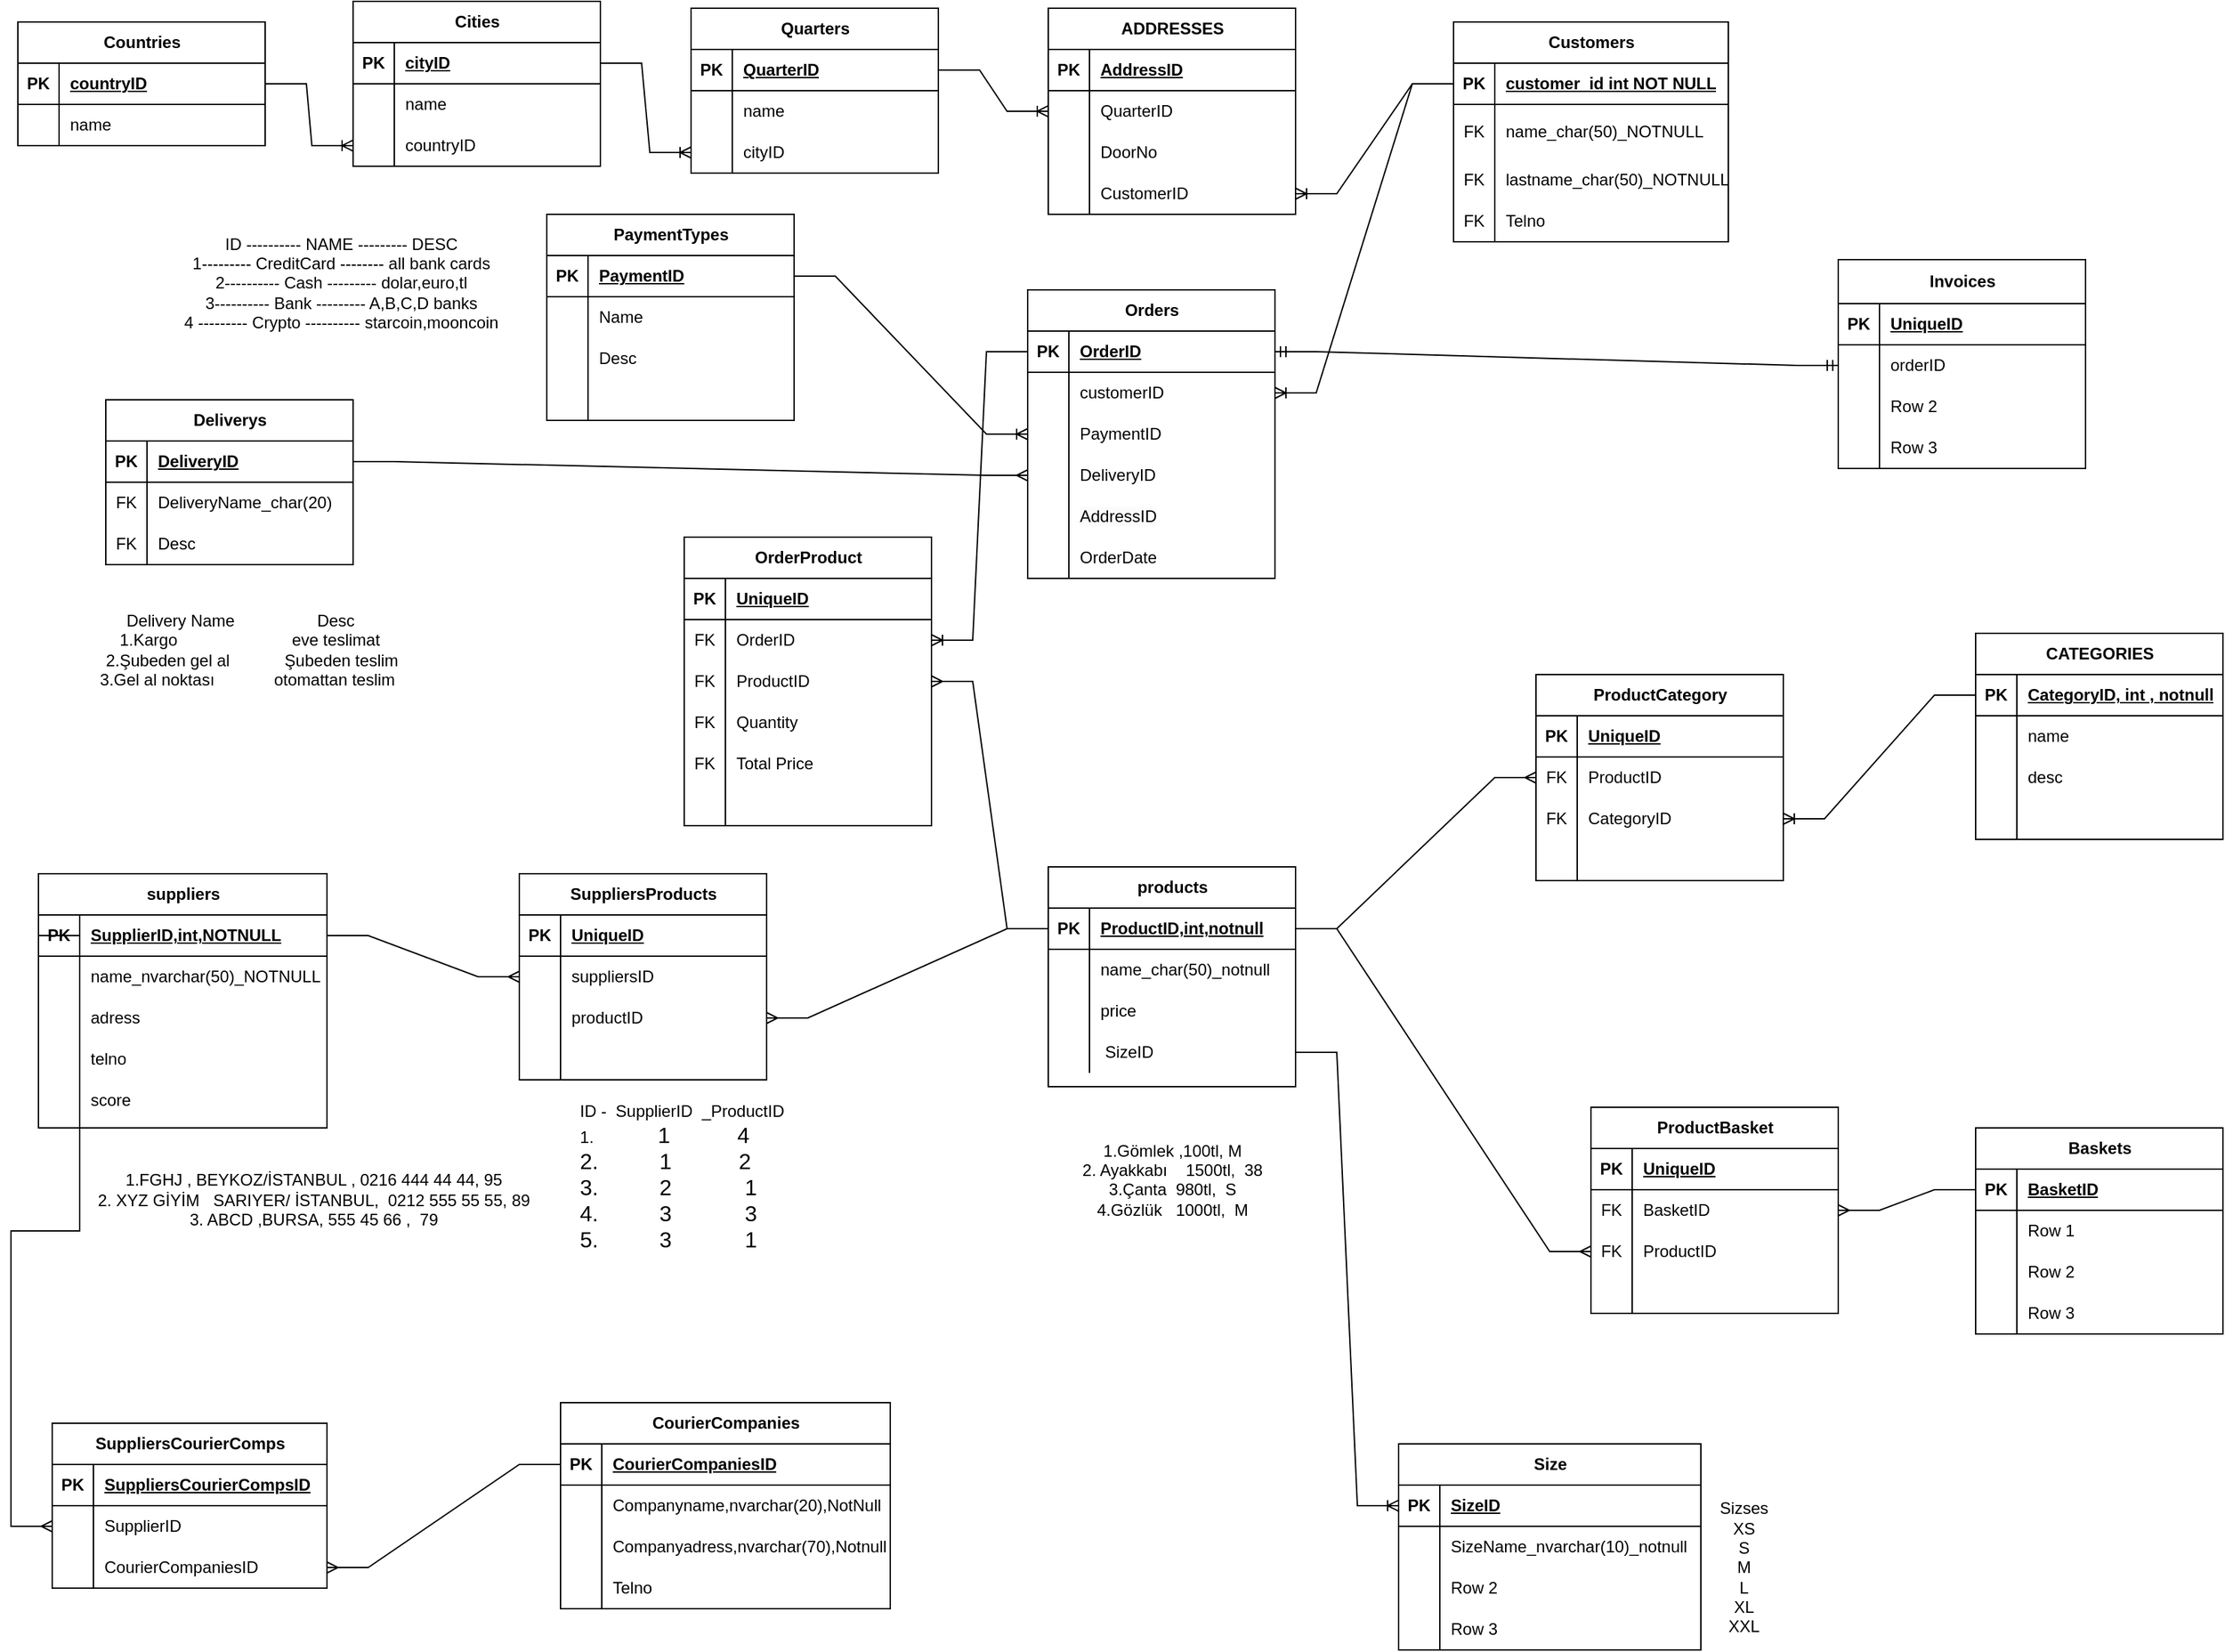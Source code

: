 <mxfile version="22.0.8" type="device">
  <diagram name="Sayfa -1" id="BiDOinq4irgN6RtwZd5k">
    <mxGraphModel dx="1229" dy="1684" grid="1" gridSize="10" guides="1" tooltips="1" connect="1" arrows="1" fold="1" page="1" pageScale="1" pageWidth="827" pageHeight="1169" math="0" shadow="0">
      <root>
        <mxCell id="0" />
        <mxCell id="1" parent="0" />
        <mxCell id="dBlyE_DL9qPxAxr5Wp9r-27" value="Customers" style="shape=table;startSize=30;container=1;collapsible=1;childLayout=tableLayout;fixedRows=1;rowLines=0;fontStyle=1;align=center;resizeLast=1;html=1;" parent="1" vertex="1">
          <mxGeometry x="1060" y="-205" width="200" height="160" as="geometry" />
        </mxCell>
        <mxCell id="dBlyE_DL9qPxAxr5Wp9r-28" value="" style="shape=tableRow;horizontal=0;startSize=0;swimlaneHead=0;swimlaneBody=0;fillColor=none;collapsible=0;dropTarget=0;points=[[0,0.5],[1,0.5]];portConstraint=eastwest;top=0;left=0;right=0;bottom=1;" parent="dBlyE_DL9qPxAxr5Wp9r-27" vertex="1">
          <mxGeometry y="30" width="200" height="30" as="geometry" />
        </mxCell>
        <mxCell id="dBlyE_DL9qPxAxr5Wp9r-29" value="PK" style="shape=partialRectangle;connectable=0;fillColor=none;top=0;left=0;bottom=0;right=0;fontStyle=1;overflow=hidden;whiteSpace=wrap;html=1;" parent="dBlyE_DL9qPxAxr5Wp9r-28" vertex="1">
          <mxGeometry width="30" height="30" as="geometry">
            <mxRectangle width="30" height="30" as="alternateBounds" />
          </mxGeometry>
        </mxCell>
        <mxCell id="dBlyE_DL9qPxAxr5Wp9r-30" value="customer_id int NOT NULL" style="shape=partialRectangle;connectable=0;fillColor=none;top=0;left=0;bottom=0;right=0;align=left;spacingLeft=6;fontStyle=5;overflow=hidden;whiteSpace=wrap;html=1;" parent="dBlyE_DL9qPxAxr5Wp9r-28" vertex="1">
          <mxGeometry x="30" width="170" height="30" as="geometry">
            <mxRectangle width="170" height="30" as="alternateBounds" />
          </mxGeometry>
        </mxCell>
        <mxCell id="dBlyE_DL9qPxAxr5Wp9r-31" value="" style="shape=tableRow;horizontal=0;startSize=0;swimlaneHead=0;swimlaneBody=0;fillColor=none;collapsible=0;dropTarget=0;points=[[0,0.5],[1,0.5]];portConstraint=eastwest;top=0;left=0;right=0;bottom=0;" parent="dBlyE_DL9qPxAxr5Wp9r-27" vertex="1">
          <mxGeometry y="60" width="200" height="40" as="geometry" />
        </mxCell>
        <mxCell id="dBlyE_DL9qPxAxr5Wp9r-32" value="FK" style="shape=partialRectangle;connectable=0;fillColor=none;top=0;left=0;bottom=0;right=0;editable=1;overflow=hidden;whiteSpace=wrap;html=1;" parent="dBlyE_DL9qPxAxr5Wp9r-31" vertex="1">
          <mxGeometry width="30" height="40" as="geometry">
            <mxRectangle width="30" height="40" as="alternateBounds" />
          </mxGeometry>
        </mxCell>
        <mxCell id="dBlyE_DL9qPxAxr5Wp9r-33" value="name_char(50)_NOTNULL" style="shape=partialRectangle;connectable=0;fillColor=none;top=0;left=0;bottom=0;right=0;align=left;spacingLeft=6;overflow=hidden;whiteSpace=wrap;html=1;" parent="dBlyE_DL9qPxAxr5Wp9r-31" vertex="1">
          <mxGeometry x="30" width="170" height="40" as="geometry">
            <mxRectangle width="170" height="40" as="alternateBounds" />
          </mxGeometry>
        </mxCell>
        <mxCell id="dBlyE_DL9qPxAxr5Wp9r-408" style="shape=tableRow;horizontal=0;startSize=0;swimlaneHead=0;swimlaneBody=0;fillColor=none;collapsible=0;dropTarget=0;points=[[0,0.5],[1,0.5]];portConstraint=eastwest;top=0;left=0;right=0;bottom=0;" parent="dBlyE_DL9qPxAxr5Wp9r-27" vertex="1">
          <mxGeometry y="100" width="200" height="30" as="geometry" />
        </mxCell>
        <mxCell id="dBlyE_DL9qPxAxr5Wp9r-409" value="FK" style="shape=partialRectangle;connectable=0;fillColor=none;top=0;left=0;bottom=0;right=0;editable=1;overflow=hidden;whiteSpace=wrap;html=1;" parent="dBlyE_DL9qPxAxr5Wp9r-408" vertex="1">
          <mxGeometry width="30" height="30" as="geometry">
            <mxRectangle width="30" height="30" as="alternateBounds" />
          </mxGeometry>
        </mxCell>
        <mxCell id="dBlyE_DL9qPxAxr5Wp9r-410" value="lastname_char(50)_NOTNULL" style="shape=partialRectangle;connectable=0;fillColor=none;top=0;left=0;bottom=0;right=0;align=left;spacingLeft=6;overflow=hidden;whiteSpace=wrap;html=1;" parent="dBlyE_DL9qPxAxr5Wp9r-408" vertex="1">
          <mxGeometry x="30" width="170" height="30" as="geometry">
            <mxRectangle width="170" height="30" as="alternateBounds" />
          </mxGeometry>
        </mxCell>
        <mxCell id="dBlyE_DL9qPxAxr5Wp9r-34" value="" style="shape=tableRow;horizontal=0;startSize=0;swimlaneHead=0;swimlaneBody=0;fillColor=none;collapsible=0;dropTarget=0;points=[[0,0.5],[1,0.5]];portConstraint=eastwest;top=0;left=0;right=0;bottom=0;" parent="dBlyE_DL9qPxAxr5Wp9r-27" vertex="1">
          <mxGeometry y="130" width="200" height="30" as="geometry" />
        </mxCell>
        <mxCell id="dBlyE_DL9qPxAxr5Wp9r-35" value="FK" style="shape=partialRectangle;connectable=0;fillColor=none;top=0;left=0;bottom=0;right=0;editable=1;overflow=hidden;whiteSpace=wrap;html=1;" parent="dBlyE_DL9qPxAxr5Wp9r-34" vertex="1">
          <mxGeometry width="30" height="30" as="geometry">
            <mxRectangle width="30" height="30" as="alternateBounds" />
          </mxGeometry>
        </mxCell>
        <mxCell id="dBlyE_DL9qPxAxr5Wp9r-36" value="Telno" style="shape=partialRectangle;connectable=0;fillColor=none;top=0;left=0;bottom=0;right=0;align=left;spacingLeft=6;overflow=hidden;whiteSpace=wrap;html=1;" parent="dBlyE_DL9qPxAxr5Wp9r-34" vertex="1">
          <mxGeometry x="30" width="170" height="30" as="geometry">
            <mxRectangle width="170" height="30" as="alternateBounds" />
          </mxGeometry>
        </mxCell>
        <mxCell id="dBlyE_DL9qPxAxr5Wp9r-40" value="Orders" style="shape=table;startSize=30;container=1;collapsible=1;childLayout=tableLayout;fixedRows=1;rowLines=0;fontStyle=1;align=center;resizeLast=1;html=1;" parent="1" vertex="1">
          <mxGeometry x="750" y="-10" width="180" height="210" as="geometry" />
        </mxCell>
        <mxCell id="dBlyE_DL9qPxAxr5Wp9r-41" value="" style="shape=tableRow;horizontal=0;startSize=0;swimlaneHead=0;swimlaneBody=0;fillColor=none;collapsible=0;dropTarget=0;points=[[0,0.5],[1,0.5]];portConstraint=eastwest;top=0;left=0;right=0;bottom=1;" parent="dBlyE_DL9qPxAxr5Wp9r-40" vertex="1">
          <mxGeometry y="30" width="180" height="30" as="geometry" />
        </mxCell>
        <mxCell id="dBlyE_DL9qPxAxr5Wp9r-42" value="PK" style="shape=partialRectangle;connectable=0;fillColor=none;top=0;left=0;bottom=0;right=0;fontStyle=1;overflow=hidden;whiteSpace=wrap;html=1;" parent="dBlyE_DL9qPxAxr5Wp9r-41" vertex="1">
          <mxGeometry width="30" height="30" as="geometry">
            <mxRectangle width="30" height="30" as="alternateBounds" />
          </mxGeometry>
        </mxCell>
        <mxCell id="dBlyE_DL9qPxAxr5Wp9r-43" value="OrderID" style="shape=partialRectangle;connectable=0;fillColor=none;top=0;left=0;bottom=0;right=0;align=left;spacingLeft=6;fontStyle=5;overflow=hidden;whiteSpace=wrap;html=1;" parent="dBlyE_DL9qPxAxr5Wp9r-41" vertex="1">
          <mxGeometry x="30" width="150" height="30" as="geometry">
            <mxRectangle width="150" height="30" as="alternateBounds" />
          </mxGeometry>
        </mxCell>
        <mxCell id="dBlyE_DL9qPxAxr5Wp9r-44" value="" style="shape=tableRow;horizontal=0;startSize=0;swimlaneHead=0;swimlaneBody=0;fillColor=none;collapsible=0;dropTarget=0;points=[[0,0.5],[1,0.5]];portConstraint=eastwest;top=0;left=0;right=0;bottom=0;" parent="dBlyE_DL9qPxAxr5Wp9r-40" vertex="1">
          <mxGeometry y="60" width="180" height="30" as="geometry" />
        </mxCell>
        <mxCell id="dBlyE_DL9qPxAxr5Wp9r-45" value="" style="shape=partialRectangle;connectable=0;fillColor=none;top=0;left=0;bottom=0;right=0;editable=1;overflow=hidden;whiteSpace=wrap;html=1;" parent="dBlyE_DL9qPxAxr5Wp9r-44" vertex="1">
          <mxGeometry width="30" height="30" as="geometry">
            <mxRectangle width="30" height="30" as="alternateBounds" />
          </mxGeometry>
        </mxCell>
        <mxCell id="dBlyE_DL9qPxAxr5Wp9r-46" value="customerID" style="shape=partialRectangle;connectable=0;fillColor=none;top=0;left=0;bottom=0;right=0;align=left;spacingLeft=6;overflow=hidden;whiteSpace=wrap;html=1;" parent="dBlyE_DL9qPxAxr5Wp9r-44" vertex="1">
          <mxGeometry x="30" width="150" height="30" as="geometry">
            <mxRectangle width="150" height="30" as="alternateBounds" />
          </mxGeometry>
        </mxCell>
        <mxCell id="dBlyE_DL9qPxAxr5Wp9r-47" value="" style="shape=tableRow;horizontal=0;startSize=0;swimlaneHead=0;swimlaneBody=0;fillColor=none;collapsible=0;dropTarget=0;points=[[0,0.5],[1,0.5]];portConstraint=eastwest;top=0;left=0;right=0;bottom=0;" parent="dBlyE_DL9qPxAxr5Wp9r-40" vertex="1">
          <mxGeometry y="90" width="180" height="30" as="geometry" />
        </mxCell>
        <mxCell id="dBlyE_DL9qPxAxr5Wp9r-48" value="" style="shape=partialRectangle;connectable=0;fillColor=none;top=0;left=0;bottom=0;right=0;editable=1;overflow=hidden;whiteSpace=wrap;html=1;" parent="dBlyE_DL9qPxAxr5Wp9r-47" vertex="1">
          <mxGeometry width="30" height="30" as="geometry">
            <mxRectangle width="30" height="30" as="alternateBounds" />
          </mxGeometry>
        </mxCell>
        <mxCell id="dBlyE_DL9qPxAxr5Wp9r-49" value="PaymentID" style="shape=partialRectangle;connectable=0;fillColor=none;top=0;left=0;bottom=0;right=0;align=left;spacingLeft=6;overflow=hidden;whiteSpace=wrap;html=1;" parent="dBlyE_DL9qPxAxr5Wp9r-47" vertex="1">
          <mxGeometry x="30" width="150" height="30" as="geometry">
            <mxRectangle width="150" height="30" as="alternateBounds" />
          </mxGeometry>
        </mxCell>
        <mxCell id="dBlyE_DL9qPxAxr5Wp9r-50" value="" style="shape=tableRow;horizontal=0;startSize=0;swimlaneHead=0;swimlaneBody=0;fillColor=none;collapsible=0;dropTarget=0;points=[[0,0.5],[1,0.5]];portConstraint=eastwest;top=0;left=0;right=0;bottom=0;" parent="dBlyE_DL9qPxAxr5Wp9r-40" vertex="1">
          <mxGeometry y="120" width="180" height="30" as="geometry" />
        </mxCell>
        <mxCell id="dBlyE_DL9qPxAxr5Wp9r-51" value="" style="shape=partialRectangle;connectable=0;fillColor=none;top=0;left=0;bottom=0;right=0;editable=1;overflow=hidden;whiteSpace=wrap;html=1;" parent="dBlyE_DL9qPxAxr5Wp9r-50" vertex="1">
          <mxGeometry width="30" height="30" as="geometry">
            <mxRectangle width="30" height="30" as="alternateBounds" />
          </mxGeometry>
        </mxCell>
        <mxCell id="dBlyE_DL9qPxAxr5Wp9r-52" value="DeliveryID" style="shape=partialRectangle;connectable=0;fillColor=none;top=0;left=0;bottom=0;right=0;align=left;spacingLeft=6;overflow=hidden;whiteSpace=wrap;html=1;" parent="dBlyE_DL9qPxAxr5Wp9r-50" vertex="1">
          <mxGeometry x="30" width="150" height="30" as="geometry">
            <mxRectangle width="150" height="30" as="alternateBounds" />
          </mxGeometry>
        </mxCell>
        <mxCell id="dBlyE_DL9qPxAxr5Wp9r-524" style="shape=tableRow;horizontal=0;startSize=0;swimlaneHead=0;swimlaneBody=0;fillColor=none;collapsible=0;dropTarget=0;points=[[0,0.5],[1,0.5]];portConstraint=eastwest;top=0;left=0;right=0;bottom=0;" parent="dBlyE_DL9qPxAxr5Wp9r-40" vertex="1">
          <mxGeometry y="150" width="180" height="30" as="geometry" />
        </mxCell>
        <mxCell id="dBlyE_DL9qPxAxr5Wp9r-525" style="shape=partialRectangle;connectable=0;fillColor=none;top=0;left=0;bottom=0;right=0;editable=1;overflow=hidden;whiteSpace=wrap;html=1;" parent="dBlyE_DL9qPxAxr5Wp9r-524" vertex="1">
          <mxGeometry width="30" height="30" as="geometry">
            <mxRectangle width="30" height="30" as="alternateBounds" />
          </mxGeometry>
        </mxCell>
        <mxCell id="dBlyE_DL9qPxAxr5Wp9r-526" value="&lt;span style=&quot;color: rgb(0, 0, 0); font-family: Helvetica; font-size: 12px; font-style: normal; font-variant-ligatures: normal; font-variant-caps: normal; font-weight: 400; letter-spacing: normal; orphans: 2; text-align: left; text-indent: 0px; text-transform: none; widows: 2; word-spacing: 0px; -webkit-text-stroke-width: 0px; background-color: rgb(251, 251, 251); text-decoration-thickness: initial; text-decoration-style: initial; text-decoration-color: initial; float: none; display: inline !important;&quot;&gt;AddressID&lt;/span&gt;&lt;br&gt;" style="shape=partialRectangle;connectable=0;fillColor=none;top=0;left=0;bottom=0;right=0;align=left;spacingLeft=6;overflow=hidden;whiteSpace=wrap;html=1;" parent="dBlyE_DL9qPxAxr5Wp9r-524" vertex="1">
          <mxGeometry x="30" width="150" height="30" as="geometry">
            <mxRectangle width="150" height="30" as="alternateBounds" />
          </mxGeometry>
        </mxCell>
        <mxCell id="dBlyE_DL9qPxAxr5Wp9r-527" style="shape=tableRow;horizontal=0;startSize=0;swimlaneHead=0;swimlaneBody=0;fillColor=none;collapsible=0;dropTarget=0;points=[[0,0.5],[1,0.5]];portConstraint=eastwest;top=0;left=0;right=0;bottom=0;" parent="dBlyE_DL9qPxAxr5Wp9r-40" vertex="1">
          <mxGeometry y="180" width="180" height="30" as="geometry" />
        </mxCell>
        <mxCell id="dBlyE_DL9qPxAxr5Wp9r-528" style="shape=partialRectangle;connectable=0;fillColor=none;top=0;left=0;bottom=0;right=0;editable=1;overflow=hidden;whiteSpace=wrap;html=1;" parent="dBlyE_DL9qPxAxr5Wp9r-527" vertex="1">
          <mxGeometry width="30" height="30" as="geometry">
            <mxRectangle width="30" height="30" as="alternateBounds" />
          </mxGeometry>
        </mxCell>
        <mxCell id="dBlyE_DL9qPxAxr5Wp9r-529" value="OrderDate" style="shape=partialRectangle;connectable=0;fillColor=none;top=0;left=0;bottom=0;right=0;align=left;spacingLeft=6;overflow=hidden;whiteSpace=wrap;html=1;" parent="dBlyE_DL9qPxAxr5Wp9r-527" vertex="1">
          <mxGeometry x="30" width="150" height="30" as="geometry">
            <mxRectangle width="150" height="30" as="alternateBounds" />
          </mxGeometry>
        </mxCell>
        <mxCell id="dBlyE_DL9qPxAxr5Wp9r-53" value="Invoices" style="shape=table;startSize=32;container=1;collapsible=1;childLayout=tableLayout;fixedRows=1;rowLines=0;fontStyle=1;align=center;resizeLast=1;html=1;" parent="1" vertex="1">
          <mxGeometry x="1340" y="-32" width="180" height="152" as="geometry" />
        </mxCell>
        <mxCell id="dBlyE_DL9qPxAxr5Wp9r-54" value="" style="shape=tableRow;horizontal=0;startSize=0;swimlaneHead=0;swimlaneBody=0;fillColor=none;collapsible=0;dropTarget=0;points=[[0,0.5],[1,0.5]];portConstraint=eastwest;top=0;left=0;right=0;bottom=1;" parent="dBlyE_DL9qPxAxr5Wp9r-53" vertex="1">
          <mxGeometry y="32" width="180" height="30" as="geometry" />
        </mxCell>
        <mxCell id="dBlyE_DL9qPxAxr5Wp9r-55" value="PK" style="shape=partialRectangle;connectable=0;fillColor=none;top=0;left=0;bottom=0;right=0;fontStyle=1;overflow=hidden;whiteSpace=wrap;html=1;" parent="dBlyE_DL9qPxAxr5Wp9r-54" vertex="1">
          <mxGeometry width="30" height="30" as="geometry">
            <mxRectangle width="30" height="30" as="alternateBounds" />
          </mxGeometry>
        </mxCell>
        <mxCell id="dBlyE_DL9qPxAxr5Wp9r-56" value="UniqueID" style="shape=partialRectangle;connectable=0;fillColor=none;top=0;left=0;bottom=0;right=0;align=left;spacingLeft=6;fontStyle=5;overflow=hidden;whiteSpace=wrap;html=1;" parent="dBlyE_DL9qPxAxr5Wp9r-54" vertex="1">
          <mxGeometry x="30" width="150" height="30" as="geometry">
            <mxRectangle width="150" height="30" as="alternateBounds" />
          </mxGeometry>
        </mxCell>
        <mxCell id="dBlyE_DL9qPxAxr5Wp9r-57" value="" style="shape=tableRow;horizontal=0;startSize=0;swimlaneHead=0;swimlaneBody=0;fillColor=none;collapsible=0;dropTarget=0;points=[[0,0.5],[1,0.5]];portConstraint=eastwest;top=0;left=0;right=0;bottom=0;" parent="dBlyE_DL9qPxAxr5Wp9r-53" vertex="1">
          <mxGeometry y="62" width="180" height="30" as="geometry" />
        </mxCell>
        <mxCell id="dBlyE_DL9qPxAxr5Wp9r-58" value="" style="shape=partialRectangle;connectable=0;fillColor=none;top=0;left=0;bottom=0;right=0;editable=1;overflow=hidden;whiteSpace=wrap;html=1;" parent="dBlyE_DL9qPxAxr5Wp9r-57" vertex="1">
          <mxGeometry width="30" height="30" as="geometry">
            <mxRectangle width="30" height="30" as="alternateBounds" />
          </mxGeometry>
        </mxCell>
        <mxCell id="dBlyE_DL9qPxAxr5Wp9r-59" value="orderID" style="shape=partialRectangle;connectable=0;fillColor=none;top=0;left=0;bottom=0;right=0;align=left;spacingLeft=6;overflow=hidden;whiteSpace=wrap;html=1;" parent="dBlyE_DL9qPxAxr5Wp9r-57" vertex="1">
          <mxGeometry x="30" width="150" height="30" as="geometry">
            <mxRectangle width="150" height="30" as="alternateBounds" />
          </mxGeometry>
        </mxCell>
        <mxCell id="dBlyE_DL9qPxAxr5Wp9r-60" value="" style="shape=tableRow;horizontal=0;startSize=0;swimlaneHead=0;swimlaneBody=0;fillColor=none;collapsible=0;dropTarget=0;points=[[0,0.5],[1,0.5]];portConstraint=eastwest;top=0;left=0;right=0;bottom=0;" parent="dBlyE_DL9qPxAxr5Wp9r-53" vertex="1">
          <mxGeometry y="92" width="180" height="30" as="geometry" />
        </mxCell>
        <mxCell id="dBlyE_DL9qPxAxr5Wp9r-61" value="" style="shape=partialRectangle;connectable=0;fillColor=none;top=0;left=0;bottom=0;right=0;editable=1;overflow=hidden;whiteSpace=wrap;html=1;" parent="dBlyE_DL9qPxAxr5Wp9r-60" vertex="1">
          <mxGeometry width="30" height="30" as="geometry">
            <mxRectangle width="30" height="30" as="alternateBounds" />
          </mxGeometry>
        </mxCell>
        <mxCell id="dBlyE_DL9qPxAxr5Wp9r-62" value="Row 2" style="shape=partialRectangle;connectable=0;fillColor=none;top=0;left=0;bottom=0;right=0;align=left;spacingLeft=6;overflow=hidden;whiteSpace=wrap;html=1;" parent="dBlyE_DL9qPxAxr5Wp9r-60" vertex="1">
          <mxGeometry x="30" width="150" height="30" as="geometry">
            <mxRectangle width="150" height="30" as="alternateBounds" />
          </mxGeometry>
        </mxCell>
        <mxCell id="dBlyE_DL9qPxAxr5Wp9r-63" value="" style="shape=tableRow;horizontal=0;startSize=0;swimlaneHead=0;swimlaneBody=0;fillColor=none;collapsible=0;dropTarget=0;points=[[0,0.5],[1,0.5]];portConstraint=eastwest;top=0;left=0;right=0;bottom=0;" parent="dBlyE_DL9qPxAxr5Wp9r-53" vertex="1">
          <mxGeometry y="122" width="180" height="30" as="geometry" />
        </mxCell>
        <mxCell id="dBlyE_DL9qPxAxr5Wp9r-64" value="" style="shape=partialRectangle;connectable=0;fillColor=none;top=0;left=0;bottom=0;right=0;editable=1;overflow=hidden;whiteSpace=wrap;html=1;" parent="dBlyE_DL9qPxAxr5Wp9r-63" vertex="1">
          <mxGeometry width="30" height="30" as="geometry">
            <mxRectangle width="30" height="30" as="alternateBounds" />
          </mxGeometry>
        </mxCell>
        <mxCell id="dBlyE_DL9qPxAxr5Wp9r-65" value="Row 3" style="shape=partialRectangle;connectable=0;fillColor=none;top=0;left=0;bottom=0;right=0;align=left;spacingLeft=6;overflow=hidden;whiteSpace=wrap;html=1;" parent="dBlyE_DL9qPxAxr5Wp9r-63" vertex="1">
          <mxGeometry x="30" width="150" height="30" as="geometry">
            <mxRectangle width="150" height="30" as="alternateBounds" />
          </mxGeometry>
        </mxCell>
        <mxCell id="dBlyE_DL9qPxAxr5Wp9r-80" value="suppliers" style="shape=table;startSize=30;container=1;collapsible=1;childLayout=tableLayout;fixedRows=1;rowLines=0;fontStyle=1;align=center;resizeLast=1;html=1;" parent="1" vertex="1">
          <mxGeometry x="30" y="415" width="210" height="185" as="geometry" />
        </mxCell>
        <mxCell id="dBlyE_DL9qPxAxr5Wp9r-81" value="" style="shape=tableRow;horizontal=0;startSize=0;swimlaneHead=0;swimlaneBody=0;fillColor=none;collapsible=0;dropTarget=0;points=[[0,0.5],[1,0.5]];portConstraint=eastwest;top=0;left=0;right=0;bottom=1;" parent="dBlyE_DL9qPxAxr5Wp9r-80" vertex="1">
          <mxGeometry y="30" width="210" height="30" as="geometry" />
        </mxCell>
        <mxCell id="dBlyE_DL9qPxAxr5Wp9r-82" value="PK" style="shape=partialRectangle;connectable=0;fillColor=none;top=0;left=0;bottom=0;right=0;fontStyle=1;overflow=hidden;whiteSpace=wrap;html=1;" parent="dBlyE_DL9qPxAxr5Wp9r-81" vertex="1">
          <mxGeometry width="30" height="30" as="geometry">
            <mxRectangle width="30" height="30" as="alternateBounds" />
          </mxGeometry>
        </mxCell>
        <mxCell id="dBlyE_DL9qPxAxr5Wp9r-83" value="SupplierID,int,NOTNULL" style="shape=partialRectangle;connectable=0;fillColor=none;top=0;left=0;bottom=0;right=0;align=left;spacingLeft=6;fontStyle=5;overflow=hidden;whiteSpace=wrap;html=1;" parent="dBlyE_DL9qPxAxr5Wp9r-81" vertex="1">
          <mxGeometry x="30" width="180" height="30" as="geometry">
            <mxRectangle width="180" height="30" as="alternateBounds" />
          </mxGeometry>
        </mxCell>
        <mxCell id="dBlyE_DL9qPxAxr5Wp9r-84" value="" style="shape=tableRow;horizontal=0;startSize=0;swimlaneHead=0;swimlaneBody=0;fillColor=none;collapsible=0;dropTarget=0;points=[[0,0.5],[1,0.5]];portConstraint=eastwest;top=0;left=0;right=0;bottom=0;" parent="dBlyE_DL9qPxAxr5Wp9r-80" vertex="1">
          <mxGeometry y="60" width="210" height="30" as="geometry" />
        </mxCell>
        <mxCell id="dBlyE_DL9qPxAxr5Wp9r-85" value="" style="shape=partialRectangle;connectable=0;fillColor=none;top=0;left=0;bottom=0;right=0;editable=1;overflow=hidden;whiteSpace=wrap;html=1;" parent="dBlyE_DL9qPxAxr5Wp9r-84" vertex="1">
          <mxGeometry width="30" height="30" as="geometry">
            <mxRectangle width="30" height="30" as="alternateBounds" />
          </mxGeometry>
        </mxCell>
        <mxCell id="dBlyE_DL9qPxAxr5Wp9r-86" value="name_nvarchar(50)_NOTNULL" style="shape=partialRectangle;connectable=0;fillColor=none;top=0;left=0;bottom=0;right=0;align=left;spacingLeft=6;overflow=hidden;whiteSpace=wrap;html=1;" parent="dBlyE_DL9qPxAxr5Wp9r-84" vertex="1">
          <mxGeometry x="30" width="180" height="30" as="geometry">
            <mxRectangle width="180" height="30" as="alternateBounds" />
          </mxGeometry>
        </mxCell>
        <mxCell id="dBlyE_DL9qPxAxr5Wp9r-87" value="" style="shape=tableRow;horizontal=0;startSize=0;swimlaneHead=0;swimlaneBody=0;fillColor=none;collapsible=0;dropTarget=0;points=[[0,0.5],[1,0.5]];portConstraint=eastwest;top=0;left=0;right=0;bottom=0;" parent="dBlyE_DL9qPxAxr5Wp9r-80" vertex="1">
          <mxGeometry y="90" width="210" height="30" as="geometry" />
        </mxCell>
        <mxCell id="dBlyE_DL9qPxAxr5Wp9r-88" value="" style="shape=partialRectangle;connectable=0;fillColor=none;top=0;left=0;bottom=0;right=0;editable=1;overflow=hidden;whiteSpace=wrap;html=1;" parent="dBlyE_DL9qPxAxr5Wp9r-87" vertex="1">
          <mxGeometry width="30" height="30" as="geometry">
            <mxRectangle width="30" height="30" as="alternateBounds" />
          </mxGeometry>
        </mxCell>
        <mxCell id="dBlyE_DL9qPxAxr5Wp9r-89" value="adress" style="shape=partialRectangle;connectable=0;fillColor=none;top=0;left=0;bottom=0;right=0;align=left;spacingLeft=6;overflow=hidden;whiteSpace=wrap;html=1;" parent="dBlyE_DL9qPxAxr5Wp9r-87" vertex="1">
          <mxGeometry x="30" width="180" height="30" as="geometry">
            <mxRectangle width="180" height="30" as="alternateBounds" />
          </mxGeometry>
        </mxCell>
        <mxCell id="dBlyE_DL9qPxAxr5Wp9r-90" value="" style="shape=tableRow;horizontal=0;startSize=0;swimlaneHead=0;swimlaneBody=0;fillColor=none;collapsible=0;dropTarget=0;points=[[0,0.5],[1,0.5]];portConstraint=eastwest;top=0;left=0;right=0;bottom=0;" parent="dBlyE_DL9qPxAxr5Wp9r-80" vertex="1">
          <mxGeometry y="120" width="210" height="30" as="geometry" />
        </mxCell>
        <mxCell id="dBlyE_DL9qPxAxr5Wp9r-91" value="" style="shape=partialRectangle;connectable=0;fillColor=none;top=0;left=0;bottom=0;right=0;editable=1;overflow=hidden;whiteSpace=wrap;html=1;" parent="dBlyE_DL9qPxAxr5Wp9r-90" vertex="1">
          <mxGeometry width="30" height="30" as="geometry">
            <mxRectangle width="30" height="30" as="alternateBounds" />
          </mxGeometry>
        </mxCell>
        <mxCell id="dBlyE_DL9qPxAxr5Wp9r-92" value="telno" style="shape=partialRectangle;connectable=0;fillColor=none;top=0;left=0;bottom=0;right=0;align=left;spacingLeft=6;overflow=hidden;whiteSpace=wrap;html=1;" parent="dBlyE_DL9qPxAxr5Wp9r-90" vertex="1">
          <mxGeometry x="30" width="180" height="30" as="geometry">
            <mxRectangle width="180" height="30" as="alternateBounds" />
          </mxGeometry>
        </mxCell>
        <mxCell id="dBlyE_DL9qPxAxr5Wp9r-188" style="shape=tableRow;horizontal=0;startSize=0;swimlaneHead=0;swimlaneBody=0;fillColor=none;collapsible=0;dropTarget=0;points=[[0,0.5],[1,0.5]];portConstraint=eastwest;top=0;left=0;right=0;bottom=0;" parent="dBlyE_DL9qPxAxr5Wp9r-80" vertex="1">
          <mxGeometry y="150" width="210" height="30" as="geometry" />
        </mxCell>
        <mxCell id="dBlyE_DL9qPxAxr5Wp9r-189" style="shape=partialRectangle;connectable=0;fillColor=none;top=0;left=0;bottom=0;right=0;editable=1;overflow=hidden;whiteSpace=wrap;html=1;" parent="dBlyE_DL9qPxAxr5Wp9r-188" vertex="1">
          <mxGeometry width="30" height="30" as="geometry">
            <mxRectangle width="30" height="30" as="alternateBounds" />
          </mxGeometry>
        </mxCell>
        <mxCell id="dBlyE_DL9qPxAxr5Wp9r-190" value="score" style="shape=partialRectangle;connectable=0;fillColor=none;top=0;left=0;bottom=0;right=0;align=left;spacingLeft=6;overflow=hidden;whiteSpace=wrap;html=1;" parent="dBlyE_DL9qPxAxr5Wp9r-188" vertex="1">
          <mxGeometry x="30" width="180" height="30" as="geometry">
            <mxRectangle width="180" height="30" as="alternateBounds" />
          </mxGeometry>
        </mxCell>
        <mxCell id="dBlyE_DL9qPxAxr5Wp9r-135" value="products" style="shape=table;startSize=30;container=1;collapsible=1;childLayout=tableLayout;fixedRows=1;rowLines=0;fontStyle=1;align=center;resizeLast=1;html=1;" parent="1" vertex="1">
          <mxGeometry x="765" y="410" width="180" height="160" as="geometry" />
        </mxCell>
        <mxCell id="dBlyE_DL9qPxAxr5Wp9r-136" value="" style="shape=tableRow;horizontal=0;startSize=0;swimlaneHead=0;swimlaneBody=0;fillColor=none;collapsible=0;dropTarget=0;points=[[0,0.5],[1,0.5]];portConstraint=eastwest;top=0;left=0;right=0;bottom=1;" parent="dBlyE_DL9qPxAxr5Wp9r-135" vertex="1">
          <mxGeometry y="30" width="180" height="30" as="geometry" />
        </mxCell>
        <mxCell id="dBlyE_DL9qPxAxr5Wp9r-137" value="PK" style="shape=partialRectangle;connectable=0;fillColor=none;top=0;left=0;bottom=0;right=0;fontStyle=1;overflow=hidden;whiteSpace=wrap;html=1;" parent="dBlyE_DL9qPxAxr5Wp9r-136" vertex="1">
          <mxGeometry width="30" height="30" as="geometry">
            <mxRectangle width="30" height="30" as="alternateBounds" />
          </mxGeometry>
        </mxCell>
        <mxCell id="dBlyE_DL9qPxAxr5Wp9r-138" value="ProductID,int,notnull" style="shape=partialRectangle;connectable=0;fillColor=none;top=0;left=0;bottom=0;right=0;align=left;spacingLeft=6;fontStyle=5;overflow=hidden;whiteSpace=wrap;html=1;" parent="dBlyE_DL9qPxAxr5Wp9r-136" vertex="1">
          <mxGeometry x="30" width="150" height="30" as="geometry">
            <mxRectangle width="150" height="30" as="alternateBounds" />
          </mxGeometry>
        </mxCell>
        <mxCell id="dBlyE_DL9qPxAxr5Wp9r-139" value="" style="shape=tableRow;horizontal=0;startSize=0;swimlaneHead=0;swimlaneBody=0;fillColor=none;collapsible=0;dropTarget=0;points=[[0,0.5],[1,0.5]];portConstraint=eastwest;top=0;left=0;right=0;bottom=0;" parent="dBlyE_DL9qPxAxr5Wp9r-135" vertex="1">
          <mxGeometry y="60" width="180" height="30" as="geometry" />
        </mxCell>
        <mxCell id="dBlyE_DL9qPxAxr5Wp9r-140" value="" style="shape=partialRectangle;connectable=0;fillColor=none;top=0;left=0;bottom=0;right=0;editable=1;overflow=hidden;whiteSpace=wrap;html=1;" parent="dBlyE_DL9qPxAxr5Wp9r-139" vertex="1">
          <mxGeometry width="30" height="30" as="geometry">
            <mxRectangle width="30" height="30" as="alternateBounds" />
          </mxGeometry>
        </mxCell>
        <mxCell id="dBlyE_DL9qPxAxr5Wp9r-141" value="name_char(50)_notnull" style="shape=partialRectangle;connectable=0;fillColor=none;top=0;left=0;bottom=0;right=0;align=left;spacingLeft=6;overflow=hidden;whiteSpace=wrap;html=1;" parent="dBlyE_DL9qPxAxr5Wp9r-139" vertex="1">
          <mxGeometry x="30" width="150" height="30" as="geometry">
            <mxRectangle width="150" height="30" as="alternateBounds" />
          </mxGeometry>
        </mxCell>
        <mxCell id="dBlyE_DL9qPxAxr5Wp9r-142" value="" style="shape=tableRow;horizontal=0;startSize=0;swimlaneHead=0;swimlaneBody=0;fillColor=none;collapsible=0;dropTarget=0;points=[[0,0.5],[1,0.5]];portConstraint=eastwest;top=0;left=0;right=0;bottom=0;" parent="dBlyE_DL9qPxAxr5Wp9r-135" vertex="1">
          <mxGeometry y="90" width="180" height="30" as="geometry" />
        </mxCell>
        <mxCell id="dBlyE_DL9qPxAxr5Wp9r-143" value="" style="shape=partialRectangle;connectable=0;fillColor=none;top=0;left=0;bottom=0;right=0;editable=1;overflow=hidden;whiteSpace=wrap;html=1;" parent="dBlyE_DL9qPxAxr5Wp9r-142" vertex="1">
          <mxGeometry width="30" height="30" as="geometry">
            <mxRectangle width="30" height="30" as="alternateBounds" />
          </mxGeometry>
        </mxCell>
        <mxCell id="dBlyE_DL9qPxAxr5Wp9r-144" value="price" style="shape=partialRectangle;connectable=0;fillColor=none;top=0;left=0;bottom=0;right=0;align=left;spacingLeft=6;overflow=hidden;whiteSpace=wrap;html=1;" parent="dBlyE_DL9qPxAxr5Wp9r-142" vertex="1">
          <mxGeometry x="30" width="150" height="30" as="geometry">
            <mxRectangle width="150" height="30" as="alternateBounds" />
          </mxGeometry>
        </mxCell>
        <mxCell id="dBlyE_DL9qPxAxr5Wp9r-145" value="" style="shape=tableRow;horizontal=0;startSize=0;swimlaneHead=0;swimlaneBody=0;fillColor=none;collapsible=0;dropTarget=0;points=[[0,0.5],[1,0.5]];portConstraint=eastwest;top=0;left=0;right=0;bottom=0;" parent="dBlyE_DL9qPxAxr5Wp9r-135" vertex="1">
          <mxGeometry y="120" width="180" height="30" as="geometry" />
        </mxCell>
        <mxCell id="dBlyE_DL9qPxAxr5Wp9r-146" value="" style="shape=partialRectangle;connectable=0;fillColor=none;top=0;left=0;bottom=0;right=0;editable=1;overflow=hidden;whiteSpace=wrap;html=1;" parent="dBlyE_DL9qPxAxr5Wp9r-145" vertex="1">
          <mxGeometry width="30" height="30" as="geometry">
            <mxRectangle width="30" height="30" as="alternateBounds" />
          </mxGeometry>
        </mxCell>
        <mxCell id="dBlyE_DL9qPxAxr5Wp9r-147" value="&amp;nbsp;SizeID" style="shape=partialRectangle;connectable=0;fillColor=none;top=0;left=0;bottom=0;right=0;align=left;spacingLeft=6;overflow=hidden;whiteSpace=wrap;html=1;" parent="dBlyE_DL9qPxAxr5Wp9r-145" vertex="1">
          <mxGeometry x="30" width="150" height="30" as="geometry">
            <mxRectangle width="150" height="30" as="alternateBounds" />
          </mxGeometry>
        </mxCell>
        <mxCell id="dBlyE_DL9qPxAxr5Wp9r-154" value="SuppliersProducts" style="shape=table;startSize=30;container=1;collapsible=1;childLayout=tableLayout;fixedRows=1;rowLines=0;fontStyle=1;align=center;resizeLast=1;html=1;" parent="1" vertex="1">
          <mxGeometry x="379.999" y="415" width="180" height="150" as="geometry" />
        </mxCell>
        <mxCell id="dBlyE_DL9qPxAxr5Wp9r-155" value="" style="shape=tableRow;horizontal=0;startSize=0;swimlaneHead=0;swimlaneBody=0;fillColor=none;collapsible=0;dropTarget=0;points=[[0,0.5],[1,0.5]];portConstraint=eastwest;top=0;left=0;right=0;bottom=1;" parent="dBlyE_DL9qPxAxr5Wp9r-154" vertex="1">
          <mxGeometry y="30" width="180" height="30" as="geometry" />
        </mxCell>
        <mxCell id="dBlyE_DL9qPxAxr5Wp9r-156" value="PK" style="shape=partialRectangle;connectable=0;fillColor=none;top=0;left=0;bottom=0;right=0;fontStyle=1;overflow=hidden;whiteSpace=wrap;html=1;" parent="dBlyE_DL9qPxAxr5Wp9r-155" vertex="1">
          <mxGeometry width="30" height="30" as="geometry">
            <mxRectangle width="30" height="30" as="alternateBounds" />
          </mxGeometry>
        </mxCell>
        <mxCell id="dBlyE_DL9qPxAxr5Wp9r-157" value="UniqueID" style="shape=partialRectangle;connectable=0;fillColor=none;top=0;left=0;bottom=0;right=0;align=left;spacingLeft=6;fontStyle=5;overflow=hidden;whiteSpace=wrap;html=1;" parent="dBlyE_DL9qPxAxr5Wp9r-155" vertex="1">
          <mxGeometry x="30" width="150" height="30" as="geometry">
            <mxRectangle width="150" height="30" as="alternateBounds" />
          </mxGeometry>
        </mxCell>
        <mxCell id="dBlyE_DL9qPxAxr5Wp9r-158" value="" style="shape=tableRow;horizontal=0;startSize=0;swimlaneHead=0;swimlaneBody=0;fillColor=none;collapsible=0;dropTarget=0;points=[[0,0.5],[1,0.5]];portConstraint=eastwest;top=0;left=0;right=0;bottom=0;" parent="dBlyE_DL9qPxAxr5Wp9r-154" vertex="1">
          <mxGeometry y="60" width="180" height="30" as="geometry" />
        </mxCell>
        <mxCell id="dBlyE_DL9qPxAxr5Wp9r-159" value="" style="shape=partialRectangle;connectable=0;fillColor=none;top=0;left=0;bottom=0;right=0;editable=1;overflow=hidden;whiteSpace=wrap;html=1;" parent="dBlyE_DL9qPxAxr5Wp9r-158" vertex="1">
          <mxGeometry width="30" height="30" as="geometry">
            <mxRectangle width="30" height="30" as="alternateBounds" />
          </mxGeometry>
        </mxCell>
        <mxCell id="dBlyE_DL9qPxAxr5Wp9r-160" value="suppliersID" style="shape=partialRectangle;connectable=0;fillColor=none;top=0;left=0;bottom=0;right=0;align=left;spacingLeft=6;overflow=hidden;whiteSpace=wrap;html=1;" parent="dBlyE_DL9qPxAxr5Wp9r-158" vertex="1">
          <mxGeometry x="30" width="150" height="30" as="geometry">
            <mxRectangle width="150" height="30" as="alternateBounds" />
          </mxGeometry>
        </mxCell>
        <mxCell id="dBlyE_DL9qPxAxr5Wp9r-161" value="" style="shape=tableRow;horizontal=0;startSize=0;swimlaneHead=0;swimlaneBody=0;fillColor=none;collapsible=0;dropTarget=0;points=[[0,0.5],[1,0.5]];portConstraint=eastwest;top=0;left=0;right=0;bottom=0;" parent="dBlyE_DL9qPxAxr5Wp9r-154" vertex="1">
          <mxGeometry y="90" width="180" height="30" as="geometry" />
        </mxCell>
        <mxCell id="dBlyE_DL9qPxAxr5Wp9r-162" value="" style="shape=partialRectangle;connectable=0;fillColor=none;top=0;left=0;bottom=0;right=0;editable=1;overflow=hidden;whiteSpace=wrap;html=1;" parent="dBlyE_DL9qPxAxr5Wp9r-161" vertex="1">
          <mxGeometry width="30" height="30" as="geometry">
            <mxRectangle width="30" height="30" as="alternateBounds" />
          </mxGeometry>
        </mxCell>
        <mxCell id="dBlyE_DL9qPxAxr5Wp9r-163" value="productID" style="shape=partialRectangle;connectable=0;fillColor=none;top=0;left=0;bottom=0;right=0;align=left;spacingLeft=6;overflow=hidden;whiteSpace=wrap;html=1;" parent="dBlyE_DL9qPxAxr5Wp9r-161" vertex="1">
          <mxGeometry x="30" width="150" height="30" as="geometry">
            <mxRectangle width="150" height="30" as="alternateBounds" />
          </mxGeometry>
        </mxCell>
        <mxCell id="dBlyE_DL9qPxAxr5Wp9r-164" value="" style="shape=tableRow;horizontal=0;startSize=0;swimlaneHead=0;swimlaneBody=0;fillColor=none;collapsible=0;dropTarget=0;points=[[0,0.5],[1,0.5]];portConstraint=eastwest;top=0;left=0;right=0;bottom=0;" parent="dBlyE_DL9qPxAxr5Wp9r-154" vertex="1">
          <mxGeometry y="120" width="180" height="30" as="geometry" />
        </mxCell>
        <mxCell id="dBlyE_DL9qPxAxr5Wp9r-165" value="" style="shape=partialRectangle;connectable=0;fillColor=none;top=0;left=0;bottom=0;right=0;editable=1;overflow=hidden;whiteSpace=wrap;html=1;" parent="dBlyE_DL9qPxAxr5Wp9r-164" vertex="1">
          <mxGeometry width="30" height="30" as="geometry">
            <mxRectangle width="30" height="30" as="alternateBounds" />
          </mxGeometry>
        </mxCell>
        <mxCell id="dBlyE_DL9qPxAxr5Wp9r-166" value="" style="shape=partialRectangle;connectable=0;fillColor=none;top=0;left=0;bottom=0;right=0;align=left;spacingLeft=6;overflow=hidden;whiteSpace=wrap;html=1;" parent="dBlyE_DL9qPxAxr5Wp9r-164" vertex="1">
          <mxGeometry x="30" width="150" height="30" as="geometry">
            <mxRectangle width="150" height="30" as="alternateBounds" />
          </mxGeometry>
        </mxCell>
        <mxCell id="dBlyE_DL9qPxAxr5Wp9r-180" value="" style="edgeStyle=entityRelationEdgeStyle;fontSize=12;html=1;endArrow=ERoneToMany;rounded=0;exitX=0;exitY=0.5;exitDx=0;exitDy=0;entryX=1;entryY=0.5;entryDx=0;entryDy=0;" parent="1" source="dBlyE_DL9qPxAxr5Wp9r-28" target="dBlyE_DL9qPxAxr5Wp9r-44" edge="1">
          <mxGeometry width="100" height="100" relative="1" as="geometry">
            <mxPoint x="1260" y="-50" as="sourcePoint" />
            <mxPoint x="980" y="185" as="targetPoint" />
          </mxGeometry>
        </mxCell>
        <mxCell id="dBlyE_DL9qPxAxr5Wp9r-181" value="" style="edgeStyle=entityRelationEdgeStyle;fontSize=12;html=1;endArrow=ERmandOne;startArrow=ERmandOne;rounded=0;entryX=0;entryY=0.5;entryDx=0;entryDy=0;exitX=1;exitY=0.5;exitDx=0;exitDy=0;" parent="1" source="dBlyE_DL9qPxAxr5Wp9r-41" target="dBlyE_DL9qPxAxr5Wp9r-57" edge="1">
          <mxGeometry width="100" height="100" relative="1" as="geometry">
            <mxPoint x="1280" y="98" as="sourcePoint" />
            <mxPoint x="1590" y="90" as="targetPoint" />
            <Array as="points">
              <mxPoint x="690" y="15" />
              <mxPoint x="700" y="5" />
              <mxPoint x="880" y="33" />
            </Array>
          </mxGeometry>
        </mxCell>
        <mxCell id="dBlyE_DL9qPxAxr5Wp9r-182" value="" style="edgeStyle=entityRelationEdgeStyle;fontSize=12;html=1;endArrow=ERmany;rounded=0;exitX=1;exitY=0.5;exitDx=0;exitDy=0;entryX=0;entryY=0.5;entryDx=0;entryDy=0;" parent="1" source="dBlyE_DL9qPxAxr5Wp9r-81" target="dBlyE_DL9qPxAxr5Wp9r-158" edge="1">
          <mxGeometry width="100" height="100" relative="1" as="geometry">
            <mxPoint x="350" y="310" as="sourcePoint" />
            <mxPoint x="450" y="210" as="targetPoint" />
          </mxGeometry>
        </mxCell>
        <mxCell id="dBlyE_DL9qPxAxr5Wp9r-183" value="" style="edgeStyle=entityRelationEdgeStyle;fontSize=12;html=1;endArrow=ERmany;rounded=0;exitX=0;exitY=0.5;exitDx=0;exitDy=0;entryX=1;entryY=0.5;entryDx=0;entryDy=0;" parent="1" source="dBlyE_DL9qPxAxr5Wp9r-136" target="dBlyE_DL9qPxAxr5Wp9r-161" edge="1">
          <mxGeometry width="100" height="100" relative="1" as="geometry">
            <mxPoint x="470" y="490" as="sourcePoint" />
            <mxPoint x="690" y="370" as="targetPoint" />
            <Array as="points">
              <mxPoint x="400" y="350" />
              <mxPoint x="620" y="450" />
            </Array>
          </mxGeometry>
        </mxCell>
        <mxCell id="dBlyE_DL9qPxAxr5Wp9r-187" value="&lt;br&gt;1.FGHJ , BEYKOZ/İSTANBUL , 0216 444 44 44, 95&lt;br&gt;2. XYZ GİYİM&amp;nbsp; &amp;nbsp;SARIYER/ İSTANBUL,&amp;nbsp; 0212 555 55 55, 89&lt;br&gt;3. ABCD ,BURSA, 555 45 66 ,&amp;nbsp; 79" style="text;html=1;align=center;verticalAlign=middle;resizable=0;points=[];autosize=1;strokeColor=none;fillColor=none;" parent="1" vertex="1">
          <mxGeometry x="60" y="610" width="340" height="70" as="geometry" />
        </mxCell>
        <mxCell id="dBlyE_DL9qPxAxr5Wp9r-191" value="1.Gömlek ,100tl, M&lt;br&gt;2. Ayakkabı&amp;nbsp; &amp;nbsp; 1500tl,&amp;nbsp; 38&lt;br&gt;3.Çanta&amp;nbsp; 980tl,&amp;nbsp; S&lt;br&gt;4.Gözlük&amp;nbsp; &amp;nbsp;1000tl,&amp;nbsp; M&lt;br&gt;&amp;nbsp;&amp;nbsp;" style="text;html=1;align=center;verticalAlign=middle;resizable=0;points=[];autosize=1;strokeColor=none;fillColor=none;" parent="1" vertex="1">
          <mxGeometry x="780" y="600" width="150" height="90" as="geometry" />
        </mxCell>
        <mxCell id="dBlyE_DL9qPxAxr5Wp9r-192" value="ID -&amp;nbsp; SupplierID&amp;nbsp; _ProductID&lt;br&gt;&lt;div style=&quot;text-align: left;&quot;&gt;&lt;span style=&quot;background-color: initial;&quot;&gt;1.&amp;nbsp; &amp;nbsp; &amp;nbsp;&amp;nbsp;&lt;font size=&quot;3&quot;&gt;&amp;nbsp; &amp;nbsp; &amp;nbsp; 1&amp;nbsp; &amp;nbsp; &amp;nbsp; &amp;nbsp; &amp;nbsp; &amp;nbsp;4&lt;/font&gt;&lt;/span&gt;&lt;/div&gt;&lt;div style=&quot;text-align: left;&quot;&gt;&lt;span style=&quot;background-color: initial;&quot;&gt;&lt;font size=&quot;3&quot;&gt;2.&amp;nbsp; &amp;nbsp; &amp;nbsp; &amp;nbsp; &amp;nbsp; 1&amp;nbsp; &amp;nbsp; &amp;nbsp; &amp;nbsp; &amp;nbsp; &amp;nbsp;2&lt;/font&gt;&lt;/span&gt;&lt;/div&gt;&lt;div style=&quot;text-align: left;&quot;&gt;&lt;span style=&quot;background-color: initial;&quot;&gt;&lt;font size=&quot;3&quot;&gt;3.&amp;nbsp; &amp;nbsp; &amp;nbsp; &amp;nbsp; &amp;nbsp; 2&amp;nbsp; &amp;nbsp; &amp;nbsp; &amp;nbsp; &amp;nbsp; &amp;nbsp; 1&lt;/font&gt;&lt;/span&gt;&lt;/div&gt;&lt;div style=&quot;text-align: left;&quot;&gt;&lt;span style=&quot;background-color: initial;&quot;&gt;&lt;font size=&quot;3&quot;&gt;4.&amp;nbsp; &amp;nbsp; &amp;nbsp; &amp;nbsp; &amp;nbsp; 3&amp;nbsp; &amp;nbsp; &amp;nbsp; &amp;nbsp; &amp;nbsp; &amp;nbsp; 3&lt;/font&gt;&lt;/span&gt;&lt;/div&gt;&lt;div style=&quot;text-align: left;&quot;&gt;&lt;font size=&quot;3&quot;&gt;5.&amp;nbsp; &amp;nbsp; &amp;nbsp; &amp;nbsp; &amp;nbsp; 3&amp;nbsp; &amp;nbsp; &amp;nbsp; &amp;nbsp; &amp;nbsp; &amp;nbsp; 1&lt;/font&gt;&lt;/div&gt;&lt;div style=&quot;text-align: left;&quot;&gt;&lt;span style=&quot;background-color: initial;&quot;&gt;&lt;font size=&quot;3&quot;&gt;&lt;br&gt;&lt;/font&gt;&lt;/span&gt;&lt;/div&gt;&lt;div style=&quot;text-align: left;&quot;&gt;&lt;span style=&quot;background-color: initial;&quot;&gt;&lt;font size=&quot;3&quot;&gt;&lt;br&gt;&lt;/font&gt;&lt;/span&gt;&lt;/div&gt;" style="text;html=1;align=center;verticalAlign=middle;resizable=0;points=[];autosize=1;strokeColor=none;fillColor=none;" parent="1" vertex="1">
          <mxGeometry x="413" y="575" width="170" height="160" as="geometry" />
        </mxCell>
        <mxCell id="dBlyE_DL9qPxAxr5Wp9r-207" value="" style="edgeStyle=entityRelationEdgeStyle;fontSize=12;html=1;endArrow=ERoneToMany;rounded=0;exitX=1;exitY=0.5;exitDx=0;exitDy=0;entryX=0;entryY=0.5;entryDx=0;entryDy=0;" parent="1" source="dBlyE_DL9qPxAxr5Wp9r-145" target="dBlyE_DL9qPxAxr5Wp9r-194" edge="1">
          <mxGeometry width="100" height="100" relative="1" as="geometry">
            <mxPoint x="1030" y="570" as="sourcePoint" />
            <mxPoint x="1130" y="470" as="targetPoint" />
          </mxGeometry>
        </mxCell>
        <mxCell id="dBlyE_DL9qPxAxr5Wp9r-208" value="Sizses&lt;br&gt;XS&lt;br&gt;S&lt;br&gt;M&lt;br&gt;L&lt;br&gt;XL&lt;br&gt;XXL" style="text;html=1;align=center;verticalAlign=middle;resizable=0;points=[];autosize=1;strokeColor=none;fillColor=none;" parent="1" vertex="1">
          <mxGeometry x="1241" y="865" width="60" height="110" as="geometry" />
        </mxCell>
        <mxCell id="dBlyE_DL9qPxAxr5Wp9r-193" value="Size" style="shape=table;startSize=30;container=1;collapsible=1;childLayout=tableLayout;fixedRows=1;rowLines=0;fontStyle=1;align=center;resizeLast=1;html=1;" parent="1" vertex="1">
          <mxGeometry x="1020" y="830" width="220" height="150" as="geometry" />
        </mxCell>
        <mxCell id="dBlyE_DL9qPxAxr5Wp9r-194" value="" style="shape=tableRow;horizontal=0;startSize=0;swimlaneHead=0;swimlaneBody=0;fillColor=none;collapsible=0;dropTarget=0;points=[[0,0.5],[1,0.5]];portConstraint=eastwest;top=0;left=0;right=0;bottom=1;" parent="dBlyE_DL9qPxAxr5Wp9r-193" vertex="1">
          <mxGeometry y="30" width="220" height="30" as="geometry" />
        </mxCell>
        <mxCell id="dBlyE_DL9qPxAxr5Wp9r-195" value="PK" style="shape=partialRectangle;connectable=0;fillColor=none;top=0;left=0;bottom=0;right=0;fontStyle=1;overflow=hidden;whiteSpace=wrap;html=1;" parent="dBlyE_DL9qPxAxr5Wp9r-194" vertex="1">
          <mxGeometry width="30" height="30" as="geometry">
            <mxRectangle width="30" height="30" as="alternateBounds" />
          </mxGeometry>
        </mxCell>
        <mxCell id="dBlyE_DL9qPxAxr5Wp9r-196" value="SizeID" style="shape=partialRectangle;connectable=0;fillColor=none;top=0;left=0;bottom=0;right=0;align=left;spacingLeft=6;fontStyle=5;overflow=hidden;whiteSpace=wrap;html=1;" parent="dBlyE_DL9qPxAxr5Wp9r-194" vertex="1">
          <mxGeometry x="30" width="190" height="30" as="geometry">
            <mxRectangle width="190" height="30" as="alternateBounds" />
          </mxGeometry>
        </mxCell>
        <mxCell id="dBlyE_DL9qPxAxr5Wp9r-197" value="" style="shape=tableRow;horizontal=0;startSize=0;swimlaneHead=0;swimlaneBody=0;fillColor=none;collapsible=0;dropTarget=0;points=[[0,0.5],[1,0.5]];portConstraint=eastwest;top=0;left=0;right=0;bottom=0;" parent="dBlyE_DL9qPxAxr5Wp9r-193" vertex="1">
          <mxGeometry y="60" width="220" height="30" as="geometry" />
        </mxCell>
        <mxCell id="dBlyE_DL9qPxAxr5Wp9r-198" value="" style="shape=partialRectangle;connectable=0;fillColor=none;top=0;left=0;bottom=0;right=0;editable=1;overflow=hidden;whiteSpace=wrap;html=1;" parent="dBlyE_DL9qPxAxr5Wp9r-197" vertex="1">
          <mxGeometry width="30" height="30" as="geometry">
            <mxRectangle width="30" height="30" as="alternateBounds" />
          </mxGeometry>
        </mxCell>
        <mxCell id="dBlyE_DL9qPxAxr5Wp9r-199" value="SizeName_nvarchar(10)_notnull" style="shape=partialRectangle;connectable=0;fillColor=none;top=0;left=0;bottom=0;right=0;align=left;spacingLeft=6;overflow=hidden;whiteSpace=wrap;html=1;" parent="dBlyE_DL9qPxAxr5Wp9r-197" vertex="1">
          <mxGeometry x="30" width="190" height="30" as="geometry">
            <mxRectangle width="190" height="30" as="alternateBounds" />
          </mxGeometry>
        </mxCell>
        <mxCell id="dBlyE_DL9qPxAxr5Wp9r-200" value="" style="shape=tableRow;horizontal=0;startSize=0;swimlaneHead=0;swimlaneBody=0;fillColor=none;collapsible=0;dropTarget=0;points=[[0,0.5],[1,0.5]];portConstraint=eastwest;top=0;left=0;right=0;bottom=0;" parent="dBlyE_DL9qPxAxr5Wp9r-193" vertex="1">
          <mxGeometry y="90" width="220" height="30" as="geometry" />
        </mxCell>
        <mxCell id="dBlyE_DL9qPxAxr5Wp9r-201" value="" style="shape=partialRectangle;connectable=0;fillColor=none;top=0;left=0;bottom=0;right=0;editable=1;overflow=hidden;whiteSpace=wrap;html=1;" parent="dBlyE_DL9qPxAxr5Wp9r-200" vertex="1">
          <mxGeometry width="30" height="30" as="geometry">
            <mxRectangle width="30" height="30" as="alternateBounds" />
          </mxGeometry>
        </mxCell>
        <mxCell id="dBlyE_DL9qPxAxr5Wp9r-202" value="Row 2" style="shape=partialRectangle;connectable=0;fillColor=none;top=0;left=0;bottom=0;right=0;align=left;spacingLeft=6;overflow=hidden;whiteSpace=wrap;html=1;" parent="dBlyE_DL9qPxAxr5Wp9r-200" vertex="1">
          <mxGeometry x="30" width="190" height="30" as="geometry">
            <mxRectangle width="190" height="30" as="alternateBounds" />
          </mxGeometry>
        </mxCell>
        <mxCell id="dBlyE_DL9qPxAxr5Wp9r-203" value="" style="shape=tableRow;horizontal=0;startSize=0;swimlaneHead=0;swimlaneBody=0;fillColor=none;collapsible=0;dropTarget=0;points=[[0,0.5],[1,0.5]];portConstraint=eastwest;top=0;left=0;right=0;bottom=0;" parent="dBlyE_DL9qPxAxr5Wp9r-193" vertex="1">
          <mxGeometry y="120" width="220" height="30" as="geometry" />
        </mxCell>
        <mxCell id="dBlyE_DL9qPxAxr5Wp9r-204" value="" style="shape=partialRectangle;connectable=0;fillColor=none;top=0;left=0;bottom=0;right=0;editable=1;overflow=hidden;whiteSpace=wrap;html=1;" parent="dBlyE_DL9qPxAxr5Wp9r-203" vertex="1">
          <mxGeometry width="30" height="30" as="geometry">
            <mxRectangle width="30" height="30" as="alternateBounds" />
          </mxGeometry>
        </mxCell>
        <mxCell id="dBlyE_DL9qPxAxr5Wp9r-205" value="Row 3" style="shape=partialRectangle;connectable=0;fillColor=none;top=0;left=0;bottom=0;right=0;align=left;spacingLeft=6;overflow=hidden;whiteSpace=wrap;html=1;" parent="dBlyE_DL9qPxAxr5Wp9r-203" vertex="1">
          <mxGeometry x="30" width="190" height="30" as="geometry">
            <mxRectangle width="190" height="30" as="alternateBounds" />
          </mxGeometry>
        </mxCell>
        <mxCell id="dBlyE_DL9qPxAxr5Wp9r-209" value="Deliverys" style="shape=table;startSize=30;container=1;collapsible=1;childLayout=tableLayout;fixedRows=1;rowLines=0;fontStyle=1;align=center;resizeLast=1;html=1;" parent="1" vertex="1">
          <mxGeometry x="79" y="70" width="180" height="120" as="geometry" />
        </mxCell>
        <mxCell id="dBlyE_DL9qPxAxr5Wp9r-210" value="" style="shape=tableRow;horizontal=0;startSize=0;swimlaneHead=0;swimlaneBody=0;fillColor=none;collapsible=0;dropTarget=0;points=[[0,0.5],[1,0.5]];portConstraint=eastwest;top=0;left=0;right=0;bottom=1;" parent="dBlyE_DL9qPxAxr5Wp9r-209" vertex="1">
          <mxGeometry y="30" width="180" height="30" as="geometry" />
        </mxCell>
        <mxCell id="dBlyE_DL9qPxAxr5Wp9r-211" value="PK" style="shape=partialRectangle;connectable=0;fillColor=none;top=0;left=0;bottom=0;right=0;fontStyle=1;overflow=hidden;whiteSpace=wrap;html=1;" parent="dBlyE_DL9qPxAxr5Wp9r-210" vertex="1">
          <mxGeometry width="30" height="30" as="geometry">
            <mxRectangle width="30" height="30" as="alternateBounds" />
          </mxGeometry>
        </mxCell>
        <mxCell id="dBlyE_DL9qPxAxr5Wp9r-212" value="DeliveryID" style="shape=partialRectangle;connectable=0;fillColor=none;top=0;left=0;bottom=0;right=0;align=left;spacingLeft=6;fontStyle=5;overflow=hidden;whiteSpace=wrap;html=1;" parent="dBlyE_DL9qPxAxr5Wp9r-210" vertex="1">
          <mxGeometry x="30" width="150" height="30" as="geometry">
            <mxRectangle width="150" height="30" as="alternateBounds" />
          </mxGeometry>
        </mxCell>
        <mxCell id="dBlyE_DL9qPxAxr5Wp9r-213" value="" style="shape=tableRow;horizontal=0;startSize=0;swimlaneHead=0;swimlaneBody=0;fillColor=none;collapsible=0;dropTarget=0;points=[[0,0.5],[1,0.5]];portConstraint=eastwest;top=0;left=0;right=0;bottom=0;" parent="dBlyE_DL9qPxAxr5Wp9r-209" vertex="1">
          <mxGeometry y="60" width="180" height="30" as="geometry" />
        </mxCell>
        <mxCell id="dBlyE_DL9qPxAxr5Wp9r-214" value="FK" style="shape=partialRectangle;connectable=0;fillColor=none;top=0;left=0;bottom=0;right=0;editable=1;overflow=hidden;whiteSpace=wrap;html=1;" parent="dBlyE_DL9qPxAxr5Wp9r-213" vertex="1">
          <mxGeometry width="30" height="30" as="geometry">
            <mxRectangle width="30" height="30" as="alternateBounds" />
          </mxGeometry>
        </mxCell>
        <mxCell id="dBlyE_DL9qPxAxr5Wp9r-215" value="DeliveryName_char(20)" style="shape=partialRectangle;connectable=0;fillColor=none;top=0;left=0;bottom=0;right=0;align=left;spacingLeft=6;overflow=hidden;whiteSpace=wrap;html=1;" parent="dBlyE_DL9qPxAxr5Wp9r-213" vertex="1">
          <mxGeometry x="30" width="150" height="30" as="geometry">
            <mxRectangle width="150" height="30" as="alternateBounds" />
          </mxGeometry>
        </mxCell>
        <mxCell id="dBlyE_DL9qPxAxr5Wp9r-216" value="" style="shape=tableRow;horizontal=0;startSize=0;swimlaneHead=0;swimlaneBody=0;fillColor=none;collapsible=0;dropTarget=0;points=[[0,0.5],[1,0.5]];portConstraint=eastwest;top=0;left=0;right=0;bottom=0;" parent="dBlyE_DL9qPxAxr5Wp9r-209" vertex="1">
          <mxGeometry y="90" width="180" height="30" as="geometry" />
        </mxCell>
        <mxCell id="dBlyE_DL9qPxAxr5Wp9r-217" value="FK" style="shape=partialRectangle;connectable=0;fillColor=none;top=0;left=0;bottom=0;right=0;editable=1;overflow=hidden;whiteSpace=wrap;html=1;" parent="dBlyE_DL9qPxAxr5Wp9r-216" vertex="1">
          <mxGeometry width="30" height="30" as="geometry">
            <mxRectangle width="30" height="30" as="alternateBounds" />
          </mxGeometry>
        </mxCell>
        <mxCell id="dBlyE_DL9qPxAxr5Wp9r-218" value="Desc" style="shape=partialRectangle;connectable=0;fillColor=none;top=0;left=0;bottom=0;right=0;align=left;spacingLeft=6;overflow=hidden;whiteSpace=wrap;html=1;" parent="dBlyE_DL9qPxAxr5Wp9r-216" vertex="1">
          <mxGeometry x="30" width="150" height="30" as="geometry">
            <mxRectangle width="150" height="30" as="alternateBounds" />
          </mxGeometry>
        </mxCell>
        <mxCell id="dBlyE_DL9qPxAxr5Wp9r-248" value="Baskets" style="shape=table;startSize=30;container=1;collapsible=1;childLayout=tableLayout;fixedRows=1;rowLines=0;fontStyle=1;align=center;resizeLast=1;html=1;" parent="1" vertex="1">
          <mxGeometry x="1440" y="600" width="180" height="150" as="geometry" />
        </mxCell>
        <mxCell id="dBlyE_DL9qPxAxr5Wp9r-249" value="" style="shape=tableRow;horizontal=0;startSize=0;swimlaneHead=0;swimlaneBody=0;fillColor=none;collapsible=0;dropTarget=0;points=[[0,0.5],[1,0.5]];portConstraint=eastwest;top=0;left=0;right=0;bottom=1;" parent="dBlyE_DL9qPxAxr5Wp9r-248" vertex="1">
          <mxGeometry y="30" width="180" height="30" as="geometry" />
        </mxCell>
        <mxCell id="dBlyE_DL9qPxAxr5Wp9r-250" value="PK" style="shape=partialRectangle;connectable=0;fillColor=none;top=0;left=0;bottom=0;right=0;fontStyle=1;overflow=hidden;whiteSpace=wrap;html=1;" parent="dBlyE_DL9qPxAxr5Wp9r-249" vertex="1">
          <mxGeometry width="30" height="30" as="geometry">
            <mxRectangle width="30" height="30" as="alternateBounds" />
          </mxGeometry>
        </mxCell>
        <mxCell id="dBlyE_DL9qPxAxr5Wp9r-251" value="BasketID" style="shape=partialRectangle;connectable=0;fillColor=none;top=0;left=0;bottom=0;right=0;align=left;spacingLeft=6;fontStyle=5;overflow=hidden;whiteSpace=wrap;html=1;" parent="dBlyE_DL9qPxAxr5Wp9r-249" vertex="1">
          <mxGeometry x="30" width="150" height="30" as="geometry">
            <mxRectangle width="150" height="30" as="alternateBounds" />
          </mxGeometry>
        </mxCell>
        <mxCell id="dBlyE_DL9qPxAxr5Wp9r-252" value="" style="shape=tableRow;horizontal=0;startSize=0;swimlaneHead=0;swimlaneBody=0;fillColor=none;collapsible=0;dropTarget=0;points=[[0,0.5],[1,0.5]];portConstraint=eastwest;top=0;left=0;right=0;bottom=0;" parent="dBlyE_DL9qPxAxr5Wp9r-248" vertex="1">
          <mxGeometry y="60" width="180" height="30" as="geometry" />
        </mxCell>
        <mxCell id="dBlyE_DL9qPxAxr5Wp9r-253" value="" style="shape=partialRectangle;connectable=0;fillColor=none;top=0;left=0;bottom=0;right=0;editable=1;overflow=hidden;whiteSpace=wrap;html=1;" parent="dBlyE_DL9qPxAxr5Wp9r-252" vertex="1">
          <mxGeometry width="30" height="30" as="geometry">
            <mxRectangle width="30" height="30" as="alternateBounds" />
          </mxGeometry>
        </mxCell>
        <mxCell id="dBlyE_DL9qPxAxr5Wp9r-254" value="Row 1" style="shape=partialRectangle;connectable=0;fillColor=none;top=0;left=0;bottom=0;right=0;align=left;spacingLeft=6;overflow=hidden;whiteSpace=wrap;html=1;" parent="dBlyE_DL9qPxAxr5Wp9r-252" vertex="1">
          <mxGeometry x="30" width="150" height="30" as="geometry">
            <mxRectangle width="150" height="30" as="alternateBounds" />
          </mxGeometry>
        </mxCell>
        <mxCell id="dBlyE_DL9qPxAxr5Wp9r-255" value="" style="shape=tableRow;horizontal=0;startSize=0;swimlaneHead=0;swimlaneBody=0;fillColor=none;collapsible=0;dropTarget=0;points=[[0,0.5],[1,0.5]];portConstraint=eastwest;top=0;left=0;right=0;bottom=0;" parent="dBlyE_DL9qPxAxr5Wp9r-248" vertex="1">
          <mxGeometry y="90" width="180" height="30" as="geometry" />
        </mxCell>
        <mxCell id="dBlyE_DL9qPxAxr5Wp9r-256" value="" style="shape=partialRectangle;connectable=0;fillColor=none;top=0;left=0;bottom=0;right=0;editable=1;overflow=hidden;whiteSpace=wrap;html=1;" parent="dBlyE_DL9qPxAxr5Wp9r-255" vertex="1">
          <mxGeometry width="30" height="30" as="geometry">
            <mxRectangle width="30" height="30" as="alternateBounds" />
          </mxGeometry>
        </mxCell>
        <mxCell id="dBlyE_DL9qPxAxr5Wp9r-257" value="Row 2" style="shape=partialRectangle;connectable=0;fillColor=none;top=0;left=0;bottom=0;right=0;align=left;spacingLeft=6;overflow=hidden;whiteSpace=wrap;html=1;" parent="dBlyE_DL9qPxAxr5Wp9r-255" vertex="1">
          <mxGeometry x="30" width="150" height="30" as="geometry">
            <mxRectangle width="150" height="30" as="alternateBounds" />
          </mxGeometry>
        </mxCell>
        <mxCell id="dBlyE_DL9qPxAxr5Wp9r-258" value="" style="shape=tableRow;horizontal=0;startSize=0;swimlaneHead=0;swimlaneBody=0;fillColor=none;collapsible=0;dropTarget=0;points=[[0,0.5],[1,0.5]];portConstraint=eastwest;top=0;left=0;right=0;bottom=0;" parent="dBlyE_DL9qPxAxr5Wp9r-248" vertex="1">
          <mxGeometry y="120" width="180" height="30" as="geometry" />
        </mxCell>
        <mxCell id="dBlyE_DL9qPxAxr5Wp9r-259" value="" style="shape=partialRectangle;connectable=0;fillColor=none;top=0;left=0;bottom=0;right=0;editable=1;overflow=hidden;whiteSpace=wrap;html=1;" parent="dBlyE_DL9qPxAxr5Wp9r-258" vertex="1">
          <mxGeometry width="30" height="30" as="geometry">
            <mxRectangle width="30" height="30" as="alternateBounds" />
          </mxGeometry>
        </mxCell>
        <mxCell id="dBlyE_DL9qPxAxr5Wp9r-260" value="Row 3" style="shape=partialRectangle;connectable=0;fillColor=none;top=0;left=0;bottom=0;right=0;align=left;spacingLeft=6;overflow=hidden;whiteSpace=wrap;html=1;" parent="dBlyE_DL9qPxAxr5Wp9r-258" vertex="1">
          <mxGeometry x="30" width="150" height="30" as="geometry">
            <mxRectangle width="150" height="30" as="alternateBounds" />
          </mxGeometry>
        </mxCell>
        <mxCell id="dBlyE_DL9qPxAxr5Wp9r-261" value="PaymentTypes" style="shape=table;startSize=30;container=1;collapsible=1;childLayout=tableLayout;fixedRows=1;rowLines=0;fontStyle=1;align=center;resizeLast=1;html=1;" parent="1" vertex="1">
          <mxGeometry x="400" y="-65" width="180" height="150" as="geometry" />
        </mxCell>
        <mxCell id="dBlyE_DL9qPxAxr5Wp9r-262" value="" style="shape=tableRow;horizontal=0;startSize=0;swimlaneHead=0;swimlaneBody=0;fillColor=none;collapsible=0;dropTarget=0;points=[[0,0.5],[1,0.5]];portConstraint=eastwest;top=0;left=0;right=0;bottom=1;" parent="dBlyE_DL9qPxAxr5Wp9r-261" vertex="1">
          <mxGeometry y="30" width="180" height="30" as="geometry" />
        </mxCell>
        <mxCell id="dBlyE_DL9qPxAxr5Wp9r-263" value="PK" style="shape=partialRectangle;connectable=0;fillColor=none;top=0;left=0;bottom=0;right=0;fontStyle=1;overflow=hidden;whiteSpace=wrap;html=1;" parent="dBlyE_DL9qPxAxr5Wp9r-262" vertex="1">
          <mxGeometry width="30" height="30" as="geometry">
            <mxRectangle width="30" height="30" as="alternateBounds" />
          </mxGeometry>
        </mxCell>
        <mxCell id="dBlyE_DL9qPxAxr5Wp9r-264" value="PaymentID" style="shape=partialRectangle;connectable=0;fillColor=none;top=0;left=0;bottom=0;right=0;align=left;spacingLeft=6;fontStyle=5;overflow=hidden;whiteSpace=wrap;html=1;" parent="dBlyE_DL9qPxAxr5Wp9r-262" vertex="1">
          <mxGeometry x="30" width="150" height="30" as="geometry">
            <mxRectangle width="150" height="30" as="alternateBounds" />
          </mxGeometry>
        </mxCell>
        <mxCell id="dBlyE_DL9qPxAxr5Wp9r-265" value="" style="shape=tableRow;horizontal=0;startSize=0;swimlaneHead=0;swimlaneBody=0;fillColor=none;collapsible=0;dropTarget=0;points=[[0,0.5],[1,0.5]];portConstraint=eastwest;top=0;left=0;right=0;bottom=0;" parent="dBlyE_DL9qPxAxr5Wp9r-261" vertex="1">
          <mxGeometry y="60" width="180" height="30" as="geometry" />
        </mxCell>
        <mxCell id="dBlyE_DL9qPxAxr5Wp9r-266" value="" style="shape=partialRectangle;connectable=0;fillColor=none;top=0;left=0;bottom=0;right=0;editable=1;overflow=hidden;whiteSpace=wrap;html=1;" parent="dBlyE_DL9qPxAxr5Wp9r-265" vertex="1">
          <mxGeometry width="30" height="30" as="geometry">
            <mxRectangle width="30" height="30" as="alternateBounds" />
          </mxGeometry>
        </mxCell>
        <mxCell id="dBlyE_DL9qPxAxr5Wp9r-267" value="Name" style="shape=partialRectangle;connectable=0;fillColor=none;top=0;left=0;bottom=0;right=0;align=left;spacingLeft=6;overflow=hidden;whiteSpace=wrap;html=1;" parent="dBlyE_DL9qPxAxr5Wp9r-265" vertex="1">
          <mxGeometry x="30" width="150" height="30" as="geometry">
            <mxRectangle width="150" height="30" as="alternateBounds" />
          </mxGeometry>
        </mxCell>
        <mxCell id="dBlyE_DL9qPxAxr5Wp9r-268" value="" style="shape=tableRow;horizontal=0;startSize=0;swimlaneHead=0;swimlaneBody=0;fillColor=none;collapsible=0;dropTarget=0;points=[[0,0.5],[1,0.5]];portConstraint=eastwest;top=0;left=0;right=0;bottom=0;" parent="dBlyE_DL9qPxAxr5Wp9r-261" vertex="1">
          <mxGeometry y="90" width="180" height="30" as="geometry" />
        </mxCell>
        <mxCell id="dBlyE_DL9qPxAxr5Wp9r-269" value="" style="shape=partialRectangle;connectable=0;fillColor=none;top=0;left=0;bottom=0;right=0;editable=1;overflow=hidden;whiteSpace=wrap;html=1;" parent="dBlyE_DL9qPxAxr5Wp9r-268" vertex="1">
          <mxGeometry width="30" height="30" as="geometry">
            <mxRectangle width="30" height="30" as="alternateBounds" />
          </mxGeometry>
        </mxCell>
        <mxCell id="dBlyE_DL9qPxAxr5Wp9r-270" value="Desc" style="shape=partialRectangle;connectable=0;fillColor=none;top=0;left=0;bottom=0;right=0;align=left;spacingLeft=6;overflow=hidden;whiteSpace=wrap;html=1;" parent="dBlyE_DL9qPxAxr5Wp9r-268" vertex="1">
          <mxGeometry x="30" width="150" height="30" as="geometry">
            <mxRectangle width="150" height="30" as="alternateBounds" />
          </mxGeometry>
        </mxCell>
        <mxCell id="dBlyE_DL9qPxAxr5Wp9r-271" value="" style="shape=tableRow;horizontal=0;startSize=0;swimlaneHead=0;swimlaneBody=0;fillColor=none;collapsible=0;dropTarget=0;points=[[0,0.5],[1,0.5]];portConstraint=eastwest;top=0;left=0;right=0;bottom=0;" parent="dBlyE_DL9qPxAxr5Wp9r-261" vertex="1">
          <mxGeometry y="120" width="180" height="30" as="geometry" />
        </mxCell>
        <mxCell id="dBlyE_DL9qPxAxr5Wp9r-272" value="" style="shape=partialRectangle;connectable=0;fillColor=none;top=0;left=0;bottom=0;right=0;editable=1;overflow=hidden;whiteSpace=wrap;html=1;" parent="dBlyE_DL9qPxAxr5Wp9r-271" vertex="1">
          <mxGeometry width="30" height="30" as="geometry">
            <mxRectangle width="30" height="30" as="alternateBounds" />
          </mxGeometry>
        </mxCell>
        <mxCell id="dBlyE_DL9qPxAxr5Wp9r-273" value="" style="shape=partialRectangle;connectable=0;fillColor=none;top=0;left=0;bottom=0;right=0;align=left;spacingLeft=6;overflow=hidden;whiteSpace=wrap;html=1;" parent="dBlyE_DL9qPxAxr5Wp9r-271" vertex="1">
          <mxGeometry x="30" width="150" height="30" as="geometry">
            <mxRectangle width="150" height="30" as="alternateBounds" />
          </mxGeometry>
        </mxCell>
        <mxCell id="dBlyE_DL9qPxAxr5Wp9r-329" value="" style="edgeStyle=entityRelationEdgeStyle;fontSize=12;html=1;endArrow=ERoneToMany;rounded=0;exitX=0;exitY=0.5;exitDx=0;exitDy=0;entryX=1;entryY=0.5;entryDx=0;entryDy=0;" parent="1" source="dBlyE_DL9qPxAxr5Wp9r-28" target="dBlyE_DL9qPxAxr5Wp9r-494" edge="1">
          <mxGeometry width="100" height="100" relative="1" as="geometry">
            <mxPoint x="1170" y="-145" as="sourcePoint" />
            <mxPoint x="1010.0" y="-95" as="targetPoint" />
          </mxGeometry>
        </mxCell>
        <mxCell id="dBlyE_DL9qPxAxr5Wp9r-455" value="Countries" style="shape=table;startSize=30;container=1;collapsible=1;childLayout=tableLayout;fixedRows=1;rowLines=0;fontStyle=1;align=center;resizeLast=1;html=1;" parent="1" vertex="1">
          <mxGeometry x="15" y="-205" width="180" height="90" as="geometry" />
        </mxCell>
        <mxCell id="dBlyE_DL9qPxAxr5Wp9r-456" value="" style="shape=tableRow;horizontal=0;startSize=0;swimlaneHead=0;swimlaneBody=0;fillColor=none;collapsible=0;dropTarget=0;points=[[0,0.5],[1,0.5]];portConstraint=eastwest;top=0;left=0;right=0;bottom=1;" parent="dBlyE_DL9qPxAxr5Wp9r-455" vertex="1">
          <mxGeometry y="30" width="180" height="30" as="geometry" />
        </mxCell>
        <mxCell id="dBlyE_DL9qPxAxr5Wp9r-457" value="PK" style="shape=partialRectangle;connectable=0;fillColor=none;top=0;left=0;bottom=0;right=0;fontStyle=1;overflow=hidden;whiteSpace=wrap;html=1;" parent="dBlyE_DL9qPxAxr5Wp9r-456" vertex="1">
          <mxGeometry width="30" height="30" as="geometry">
            <mxRectangle width="30" height="30" as="alternateBounds" />
          </mxGeometry>
        </mxCell>
        <mxCell id="dBlyE_DL9qPxAxr5Wp9r-458" value="countryID" style="shape=partialRectangle;connectable=0;fillColor=none;top=0;left=0;bottom=0;right=0;align=left;spacingLeft=6;fontStyle=5;overflow=hidden;whiteSpace=wrap;html=1;" parent="dBlyE_DL9qPxAxr5Wp9r-456" vertex="1">
          <mxGeometry x="30" width="150" height="30" as="geometry">
            <mxRectangle width="150" height="30" as="alternateBounds" />
          </mxGeometry>
        </mxCell>
        <mxCell id="dBlyE_DL9qPxAxr5Wp9r-459" value="" style="shape=tableRow;horizontal=0;startSize=0;swimlaneHead=0;swimlaneBody=0;fillColor=none;collapsible=0;dropTarget=0;points=[[0,0.5],[1,0.5]];portConstraint=eastwest;top=0;left=0;right=0;bottom=0;" parent="dBlyE_DL9qPxAxr5Wp9r-455" vertex="1">
          <mxGeometry y="60" width="180" height="30" as="geometry" />
        </mxCell>
        <mxCell id="dBlyE_DL9qPxAxr5Wp9r-460" value="" style="shape=partialRectangle;connectable=0;fillColor=none;top=0;left=0;bottom=0;right=0;editable=1;overflow=hidden;whiteSpace=wrap;html=1;" parent="dBlyE_DL9qPxAxr5Wp9r-459" vertex="1">
          <mxGeometry width="30" height="30" as="geometry">
            <mxRectangle width="30" height="30" as="alternateBounds" />
          </mxGeometry>
        </mxCell>
        <mxCell id="dBlyE_DL9qPxAxr5Wp9r-461" value="name" style="shape=partialRectangle;connectable=0;fillColor=none;top=0;left=0;bottom=0;right=0;align=left;spacingLeft=6;overflow=hidden;whiteSpace=wrap;html=1;" parent="dBlyE_DL9qPxAxr5Wp9r-459" vertex="1">
          <mxGeometry x="30" width="150" height="30" as="geometry">
            <mxRectangle width="150" height="30" as="alternateBounds" />
          </mxGeometry>
        </mxCell>
        <mxCell id="dBlyE_DL9qPxAxr5Wp9r-462" value="Cities" style="shape=table;startSize=30;container=1;collapsible=1;childLayout=tableLayout;fixedRows=1;rowLines=0;fontStyle=1;align=center;resizeLast=1;html=1;" parent="1" vertex="1">
          <mxGeometry x="259" y="-220" width="180" height="120" as="geometry" />
        </mxCell>
        <mxCell id="dBlyE_DL9qPxAxr5Wp9r-463" value="" style="shape=tableRow;horizontal=0;startSize=0;swimlaneHead=0;swimlaneBody=0;fillColor=none;collapsible=0;dropTarget=0;points=[[0,0.5],[1,0.5]];portConstraint=eastwest;top=0;left=0;right=0;bottom=1;" parent="dBlyE_DL9qPxAxr5Wp9r-462" vertex="1">
          <mxGeometry y="30" width="180" height="30" as="geometry" />
        </mxCell>
        <mxCell id="dBlyE_DL9qPxAxr5Wp9r-464" value="PK" style="shape=partialRectangle;connectable=0;fillColor=none;top=0;left=0;bottom=0;right=0;fontStyle=1;overflow=hidden;whiteSpace=wrap;html=1;" parent="dBlyE_DL9qPxAxr5Wp9r-463" vertex="1">
          <mxGeometry width="30" height="30" as="geometry">
            <mxRectangle width="30" height="30" as="alternateBounds" />
          </mxGeometry>
        </mxCell>
        <mxCell id="dBlyE_DL9qPxAxr5Wp9r-465" value="cityID" style="shape=partialRectangle;connectable=0;fillColor=none;top=0;left=0;bottom=0;right=0;align=left;spacingLeft=6;fontStyle=5;overflow=hidden;whiteSpace=wrap;html=1;" parent="dBlyE_DL9qPxAxr5Wp9r-463" vertex="1">
          <mxGeometry x="30" width="150" height="30" as="geometry">
            <mxRectangle width="150" height="30" as="alternateBounds" />
          </mxGeometry>
        </mxCell>
        <mxCell id="dBlyE_DL9qPxAxr5Wp9r-466" value="" style="shape=tableRow;horizontal=0;startSize=0;swimlaneHead=0;swimlaneBody=0;fillColor=none;collapsible=0;dropTarget=0;points=[[0,0.5],[1,0.5]];portConstraint=eastwest;top=0;left=0;right=0;bottom=0;" parent="dBlyE_DL9qPxAxr5Wp9r-462" vertex="1">
          <mxGeometry y="60" width="180" height="30" as="geometry" />
        </mxCell>
        <mxCell id="dBlyE_DL9qPxAxr5Wp9r-467" value="" style="shape=partialRectangle;connectable=0;fillColor=none;top=0;left=0;bottom=0;right=0;editable=1;overflow=hidden;whiteSpace=wrap;html=1;" parent="dBlyE_DL9qPxAxr5Wp9r-466" vertex="1">
          <mxGeometry width="30" height="30" as="geometry">
            <mxRectangle width="30" height="30" as="alternateBounds" />
          </mxGeometry>
        </mxCell>
        <mxCell id="dBlyE_DL9qPxAxr5Wp9r-468" value="name" style="shape=partialRectangle;connectable=0;fillColor=none;top=0;left=0;bottom=0;right=0;align=left;spacingLeft=6;overflow=hidden;whiteSpace=wrap;html=1;" parent="dBlyE_DL9qPxAxr5Wp9r-466" vertex="1">
          <mxGeometry x="30" width="150" height="30" as="geometry">
            <mxRectangle width="150" height="30" as="alternateBounds" />
          </mxGeometry>
        </mxCell>
        <mxCell id="dBlyE_DL9qPxAxr5Wp9r-469" style="shape=tableRow;horizontal=0;startSize=0;swimlaneHead=0;swimlaneBody=0;fillColor=none;collapsible=0;dropTarget=0;points=[[0,0.5],[1,0.5]];portConstraint=eastwest;top=0;left=0;right=0;bottom=0;" parent="dBlyE_DL9qPxAxr5Wp9r-462" vertex="1">
          <mxGeometry y="90" width="180" height="30" as="geometry" />
        </mxCell>
        <mxCell id="dBlyE_DL9qPxAxr5Wp9r-470" style="shape=partialRectangle;connectable=0;fillColor=none;top=0;left=0;bottom=0;right=0;editable=1;overflow=hidden;whiteSpace=wrap;html=1;" parent="dBlyE_DL9qPxAxr5Wp9r-469" vertex="1">
          <mxGeometry width="30" height="30" as="geometry">
            <mxRectangle width="30" height="30" as="alternateBounds" />
          </mxGeometry>
        </mxCell>
        <mxCell id="dBlyE_DL9qPxAxr5Wp9r-471" value="countryID" style="shape=partialRectangle;connectable=0;fillColor=none;top=0;left=0;bottom=0;right=0;align=left;spacingLeft=6;overflow=hidden;whiteSpace=wrap;html=1;" parent="dBlyE_DL9qPxAxr5Wp9r-469" vertex="1">
          <mxGeometry x="30" width="150" height="30" as="geometry">
            <mxRectangle width="150" height="30" as="alternateBounds" />
          </mxGeometry>
        </mxCell>
        <mxCell id="dBlyE_DL9qPxAxr5Wp9r-472" value="" style="edgeStyle=entityRelationEdgeStyle;fontSize=12;html=1;endArrow=ERoneToMany;rounded=0;exitX=1;exitY=0.5;exitDx=0;exitDy=0;entryX=0;entryY=0.5;entryDx=0;entryDy=0;" parent="1" source="dBlyE_DL9qPxAxr5Wp9r-456" target="dBlyE_DL9qPxAxr5Wp9r-469" edge="1">
          <mxGeometry width="100" height="100" relative="1" as="geometry">
            <mxPoint x="515" y="-75" as="sourcePoint" />
            <mxPoint x="615" y="-175" as="targetPoint" />
          </mxGeometry>
        </mxCell>
        <mxCell id="dBlyE_DL9qPxAxr5Wp9r-473" value="Quarters" style="shape=table;startSize=30;container=1;collapsible=1;childLayout=tableLayout;fixedRows=1;rowLines=0;fontStyle=1;align=center;resizeLast=1;html=1;" parent="1" vertex="1">
          <mxGeometry x="505" y="-215" width="180" height="120" as="geometry" />
        </mxCell>
        <mxCell id="dBlyE_DL9qPxAxr5Wp9r-474" value="" style="shape=tableRow;horizontal=0;startSize=0;swimlaneHead=0;swimlaneBody=0;fillColor=none;collapsible=0;dropTarget=0;points=[[0,0.5],[1,0.5]];portConstraint=eastwest;top=0;left=0;right=0;bottom=1;" parent="dBlyE_DL9qPxAxr5Wp9r-473" vertex="1">
          <mxGeometry y="30" width="180" height="30" as="geometry" />
        </mxCell>
        <mxCell id="dBlyE_DL9qPxAxr5Wp9r-475" value="PK" style="shape=partialRectangle;connectable=0;fillColor=none;top=0;left=0;bottom=0;right=0;fontStyle=1;overflow=hidden;whiteSpace=wrap;html=1;" parent="dBlyE_DL9qPxAxr5Wp9r-474" vertex="1">
          <mxGeometry width="30" height="30" as="geometry">
            <mxRectangle width="30" height="30" as="alternateBounds" />
          </mxGeometry>
        </mxCell>
        <mxCell id="dBlyE_DL9qPxAxr5Wp9r-476" value="QuarterID" style="shape=partialRectangle;connectable=0;fillColor=none;top=0;left=0;bottom=0;right=0;align=left;spacingLeft=6;fontStyle=5;overflow=hidden;whiteSpace=wrap;html=1;" parent="dBlyE_DL9qPxAxr5Wp9r-474" vertex="1">
          <mxGeometry x="30" width="150" height="30" as="geometry">
            <mxRectangle width="150" height="30" as="alternateBounds" />
          </mxGeometry>
        </mxCell>
        <mxCell id="dBlyE_DL9qPxAxr5Wp9r-477" value="" style="shape=tableRow;horizontal=0;startSize=0;swimlaneHead=0;swimlaneBody=0;fillColor=none;collapsible=0;dropTarget=0;points=[[0,0.5],[1,0.5]];portConstraint=eastwest;top=0;left=0;right=0;bottom=0;" parent="dBlyE_DL9qPxAxr5Wp9r-473" vertex="1">
          <mxGeometry y="60" width="180" height="30" as="geometry" />
        </mxCell>
        <mxCell id="dBlyE_DL9qPxAxr5Wp9r-478" value="" style="shape=partialRectangle;connectable=0;fillColor=none;top=0;left=0;bottom=0;right=0;editable=1;overflow=hidden;whiteSpace=wrap;html=1;" parent="dBlyE_DL9qPxAxr5Wp9r-477" vertex="1">
          <mxGeometry width="30" height="30" as="geometry">
            <mxRectangle width="30" height="30" as="alternateBounds" />
          </mxGeometry>
        </mxCell>
        <mxCell id="dBlyE_DL9qPxAxr5Wp9r-479" value="name" style="shape=partialRectangle;connectable=0;fillColor=none;top=0;left=0;bottom=0;right=0;align=left;spacingLeft=6;overflow=hidden;whiteSpace=wrap;html=1;" parent="dBlyE_DL9qPxAxr5Wp9r-477" vertex="1">
          <mxGeometry x="30" width="150" height="30" as="geometry">
            <mxRectangle width="150" height="30" as="alternateBounds" />
          </mxGeometry>
        </mxCell>
        <mxCell id="dBlyE_DL9qPxAxr5Wp9r-480" value="" style="shape=tableRow;horizontal=0;startSize=0;swimlaneHead=0;swimlaneBody=0;fillColor=none;collapsible=0;dropTarget=0;points=[[0,0.5],[1,0.5]];portConstraint=eastwest;top=0;left=0;right=0;bottom=0;" parent="dBlyE_DL9qPxAxr5Wp9r-473" vertex="1">
          <mxGeometry y="90" width="180" height="30" as="geometry" />
        </mxCell>
        <mxCell id="dBlyE_DL9qPxAxr5Wp9r-481" value="" style="shape=partialRectangle;connectable=0;fillColor=none;top=0;left=0;bottom=0;right=0;editable=1;overflow=hidden;whiteSpace=wrap;html=1;" parent="dBlyE_DL9qPxAxr5Wp9r-480" vertex="1">
          <mxGeometry width="30" height="30" as="geometry">
            <mxRectangle width="30" height="30" as="alternateBounds" />
          </mxGeometry>
        </mxCell>
        <mxCell id="dBlyE_DL9qPxAxr5Wp9r-482" value="cityID" style="shape=partialRectangle;connectable=0;fillColor=none;top=0;left=0;bottom=0;right=0;align=left;spacingLeft=6;overflow=hidden;whiteSpace=wrap;html=1;" parent="dBlyE_DL9qPxAxr5Wp9r-480" vertex="1">
          <mxGeometry x="30" width="150" height="30" as="geometry">
            <mxRectangle width="150" height="30" as="alternateBounds" />
          </mxGeometry>
        </mxCell>
        <mxCell id="dBlyE_DL9qPxAxr5Wp9r-483" value="" style="edgeStyle=entityRelationEdgeStyle;fontSize=12;html=1;endArrow=ERoneToMany;rounded=0;exitX=1;exitY=0.5;exitDx=0;exitDy=0;" parent="1" source="dBlyE_DL9qPxAxr5Wp9r-463" target="dBlyE_DL9qPxAxr5Wp9r-480" edge="1">
          <mxGeometry width="100" height="100" relative="1" as="geometry">
            <mxPoint x="565" y="55" as="sourcePoint" />
            <mxPoint x="665" y="-45" as="targetPoint" />
          </mxGeometry>
        </mxCell>
        <mxCell id="dBlyE_DL9qPxAxr5Wp9r-484" value="ADDRESSES" style="shape=table;startSize=30;container=1;collapsible=1;childLayout=tableLayout;fixedRows=1;rowLines=0;fontStyle=1;align=center;resizeLast=1;html=1;" parent="1" vertex="1">
          <mxGeometry x="765" y="-215" width="180" height="150" as="geometry" />
        </mxCell>
        <mxCell id="dBlyE_DL9qPxAxr5Wp9r-485" value="" style="shape=tableRow;horizontal=0;startSize=0;swimlaneHead=0;swimlaneBody=0;fillColor=none;collapsible=0;dropTarget=0;points=[[0,0.5],[1,0.5]];portConstraint=eastwest;top=0;left=0;right=0;bottom=1;" parent="dBlyE_DL9qPxAxr5Wp9r-484" vertex="1">
          <mxGeometry y="30" width="180" height="30" as="geometry" />
        </mxCell>
        <mxCell id="dBlyE_DL9qPxAxr5Wp9r-486" value="PK" style="shape=partialRectangle;connectable=0;fillColor=none;top=0;left=0;bottom=0;right=0;fontStyle=1;overflow=hidden;whiteSpace=wrap;html=1;" parent="dBlyE_DL9qPxAxr5Wp9r-485" vertex="1">
          <mxGeometry width="30" height="30" as="geometry">
            <mxRectangle width="30" height="30" as="alternateBounds" />
          </mxGeometry>
        </mxCell>
        <mxCell id="dBlyE_DL9qPxAxr5Wp9r-487" value="AddressID" style="shape=partialRectangle;connectable=0;fillColor=none;top=0;left=0;bottom=0;right=0;align=left;spacingLeft=6;fontStyle=5;overflow=hidden;whiteSpace=wrap;html=1;" parent="dBlyE_DL9qPxAxr5Wp9r-485" vertex="1">
          <mxGeometry x="30" width="150" height="30" as="geometry">
            <mxRectangle width="150" height="30" as="alternateBounds" />
          </mxGeometry>
        </mxCell>
        <mxCell id="dBlyE_DL9qPxAxr5Wp9r-488" value="" style="shape=tableRow;horizontal=0;startSize=0;swimlaneHead=0;swimlaneBody=0;fillColor=none;collapsible=0;dropTarget=0;points=[[0,0.5],[1,0.5]];portConstraint=eastwest;top=0;left=0;right=0;bottom=0;" parent="dBlyE_DL9qPxAxr5Wp9r-484" vertex="1">
          <mxGeometry y="60" width="180" height="30" as="geometry" />
        </mxCell>
        <mxCell id="dBlyE_DL9qPxAxr5Wp9r-489" value="" style="shape=partialRectangle;connectable=0;fillColor=none;top=0;left=0;bottom=0;right=0;editable=1;overflow=hidden;whiteSpace=wrap;html=1;" parent="dBlyE_DL9qPxAxr5Wp9r-488" vertex="1">
          <mxGeometry width="30" height="30" as="geometry">
            <mxRectangle width="30" height="30" as="alternateBounds" />
          </mxGeometry>
        </mxCell>
        <mxCell id="dBlyE_DL9qPxAxr5Wp9r-490" value="QuarterID" style="shape=partialRectangle;connectable=0;fillColor=none;top=0;left=0;bottom=0;right=0;align=left;spacingLeft=6;overflow=hidden;whiteSpace=wrap;html=1;" parent="dBlyE_DL9qPxAxr5Wp9r-488" vertex="1">
          <mxGeometry x="30" width="150" height="30" as="geometry">
            <mxRectangle width="150" height="30" as="alternateBounds" />
          </mxGeometry>
        </mxCell>
        <mxCell id="dBlyE_DL9qPxAxr5Wp9r-491" value="" style="shape=tableRow;horizontal=0;startSize=0;swimlaneHead=0;swimlaneBody=0;fillColor=none;collapsible=0;dropTarget=0;points=[[0,0.5],[1,0.5]];portConstraint=eastwest;top=0;left=0;right=0;bottom=0;" parent="dBlyE_DL9qPxAxr5Wp9r-484" vertex="1">
          <mxGeometry y="90" width="180" height="30" as="geometry" />
        </mxCell>
        <mxCell id="dBlyE_DL9qPxAxr5Wp9r-492" value="" style="shape=partialRectangle;connectable=0;fillColor=none;top=0;left=0;bottom=0;right=0;editable=1;overflow=hidden;whiteSpace=wrap;html=1;" parent="dBlyE_DL9qPxAxr5Wp9r-491" vertex="1">
          <mxGeometry width="30" height="30" as="geometry">
            <mxRectangle width="30" height="30" as="alternateBounds" />
          </mxGeometry>
        </mxCell>
        <mxCell id="dBlyE_DL9qPxAxr5Wp9r-493" value="DoorNo" style="shape=partialRectangle;connectable=0;fillColor=none;top=0;left=0;bottom=0;right=0;align=left;spacingLeft=6;overflow=hidden;whiteSpace=wrap;html=1;" parent="dBlyE_DL9qPxAxr5Wp9r-491" vertex="1">
          <mxGeometry x="30" width="150" height="30" as="geometry">
            <mxRectangle width="150" height="30" as="alternateBounds" />
          </mxGeometry>
        </mxCell>
        <mxCell id="dBlyE_DL9qPxAxr5Wp9r-494" value="" style="shape=tableRow;horizontal=0;startSize=0;swimlaneHead=0;swimlaneBody=0;fillColor=none;collapsible=0;dropTarget=0;points=[[0,0.5],[1,0.5]];portConstraint=eastwest;top=0;left=0;right=0;bottom=0;" parent="dBlyE_DL9qPxAxr5Wp9r-484" vertex="1">
          <mxGeometry y="120" width="180" height="30" as="geometry" />
        </mxCell>
        <mxCell id="dBlyE_DL9qPxAxr5Wp9r-495" value="" style="shape=partialRectangle;connectable=0;fillColor=none;top=0;left=0;bottom=0;right=0;editable=1;overflow=hidden;whiteSpace=wrap;html=1;" parent="dBlyE_DL9qPxAxr5Wp9r-494" vertex="1">
          <mxGeometry width="30" height="30" as="geometry">
            <mxRectangle width="30" height="30" as="alternateBounds" />
          </mxGeometry>
        </mxCell>
        <mxCell id="dBlyE_DL9qPxAxr5Wp9r-496" value="CustomerID" style="shape=partialRectangle;connectable=0;fillColor=none;top=0;left=0;bottom=0;right=0;align=left;spacingLeft=6;overflow=hidden;whiteSpace=wrap;html=1;" parent="dBlyE_DL9qPxAxr5Wp9r-494" vertex="1">
          <mxGeometry x="30" width="150" height="30" as="geometry">
            <mxRectangle width="150" height="30" as="alternateBounds" />
          </mxGeometry>
        </mxCell>
        <mxCell id="dBlyE_DL9qPxAxr5Wp9r-497" value="" style="edgeStyle=entityRelationEdgeStyle;fontSize=12;html=1;endArrow=ERoneToMany;rounded=0;exitX=1;exitY=0.5;exitDx=0;exitDy=0;entryX=0;entryY=0.5;entryDx=0;entryDy=0;" parent="1" source="dBlyE_DL9qPxAxr5Wp9r-474" target="dBlyE_DL9qPxAxr5Wp9r-488" edge="1">
          <mxGeometry width="100" height="100" relative="1" as="geometry">
            <mxPoint x="695" y="-155" as="sourcePoint" />
            <mxPoint x="795" y="-255" as="targetPoint" />
          </mxGeometry>
        </mxCell>
        <mxCell id="dBlyE_DL9qPxAxr5Wp9r-502" value="" style="edgeStyle=entityRelationEdgeStyle;fontSize=12;html=1;endArrow=ERoneToMany;rounded=0;exitX=1;exitY=0.5;exitDx=0;exitDy=0;" parent="1" source="dBlyE_DL9qPxAxr5Wp9r-262" target="dBlyE_DL9qPxAxr5Wp9r-47" edge="1">
          <mxGeometry width="100" height="100" relative="1" as="geometry">
            <mxPoint x="1150" y="310" as="sourcePoint" />
            <mxPoint x="1250" y="210" as="targetPoint" />
          </mxGeometry>
        </mxCell>
        <mxCell id="dBlyE_DL9qPxAxr5Wp9r-503" value="ID ---------- NAME --------- DESC&lt;br&gt;1--------- CreditCard -------- all bank cards&lt;br&gt;2---------- Cash --------- dolar,euro,tl&lt;br&gt;3---------- Bank --------- A,B,C,D banks&lt;br&gt;4 --------- Crypto ---------- starcoin,mooncoin" style="text;html=1;align=center;verticalAlign=middle;resizable=0;points=[];autosize=1;strokeColor=none;fillColor=none;" parent="1" vertex="1">
          <mxGeometry x="125" y="-60" width="250" height="90" as="geometry" />
        </mxCell>
        <mxCell id="dBlyE_DL9qPxAxr5Wp9r-504" value="" style="edgeStyle=entityRelationEdgeStyle;fontSize=12;html=1;endArrow=ERmany;rounded=0;" parent="1" source="dBlyE_DL9qPxAxr5Wp9r-210" target="dBlyE_DL9qPxAxr5Wp9r-50" edge="1">
          <mxGeometry width="100" height="100" relative="1" as="geometry">
            <mxPoint x="1000" y="262" as="sourcePoint" />
            <mxPoint x="1100" y="162" as="targetPoint" />
          </mxGeometry>
        </mxCell>
        <mxCell id="dBlyE_DL9qPxAxr5Wp9r-505" value="ProductBasket" style="shape=table;startSize=30;container=1;collapsible=1;childLayout=tableLayout;fixedRows=1;rowLines=0;fontStyle=1;align=center;resizeLast=1;html=1;" parent="1" vertex="1">
          <mxGeometry x="1160" y="585" width="180" height="150" as="geometry" />
        </mxCell>
        <mxCell id="dBlyE_DL9qPxAxr5Wp9r-506" value="" style="shape=tableRow;horizontal=0;startSize=0;swimlaneHead=0;swimlaneBody=0;fillColor=none;collapsible=0;dropTarget=0;points=[[0,0.5],[1,0.5]];portConstraint=eastwest;top=0;left=0;right=0;bottom=1;" parent="dBlyE_DL9qPxAxr5Wp9r-505" vertex="1">
          <mxGeometry y="30" width="180" height="30" as="geometry" />
        </mxCell>
        <mxCell id="dBlyE_DL9qPxAxr5Wp9r-507" value="PK" style="shape=partialRectangle;connectable=0;fillColor=none;top=0;left=0;bottom=0;right=0;fontStyle=1;overflow=hidden;whiteSpace=wrap;html=1;" parent="dBlyE_DL9qPxAxr5Wp9r-506" vertex="1">
          <mxGeometry width="30" height="30" as="geometry">
            <mxRectangle width="30" height="30" as="alternateBounds" />
          </mxGeometry>
        </mxCell>
        <mxCell id="dBlyE_DL9qPxAxr5Wp9r-508" value="UniqueID" style="shape=partialRectangle;connectable=0;fillColor=none;top=0;left=0;bottom=0;right=0;align=left;spacingLeft=6;fontStyle=5;overflow=hidden;whiteSpace=wrap;html=1;" parent="dBlyE_DL9qPxAxr5Wp9r-506" vertex="1">
          <mxGeometry x="30" width="150" height="30" as="geometry">
            <mxRectangle width="150" height="30" as="alternateBounds" />
          </mxGeometry>
        </mxCell>
        <mxCell id="dBlyE_DL9qPxAxr5Wp9r-509" value="" style="shape=tableRow;horizontal=0;startSize=0;swimlaneHead=0;swimlaneBody=0;fillColor=none;collapsible=0;dropTarget=0;points=[[0,0.5],[1,0.5]];portConstraint=eastwest;top=0;left=0;right=0;bottom=0;" parent="dBlyE_DL9qPxAxr5Wp9r-505" vertex="1">
          <mxGeometry y="60" width="180" height="30" as="geometry" />
        </mxCell>
        <mxCell id="dBlyE_DL9qPxAxr5Wp9r-510" value="FK" style="shape=partialRectangle;connectable=0;fillColor=none;top=0;left=0;bottom=0;right=0;editable=1;overflow=hidden;whiteSpace=wrap;html=1;" parent="dBlyE_DL9qPxAxr5Wp9r-509" vertex="1">
          <mxGeometry width="30" height="30" as="geometry">
            <mxRectangle width="30" height="30" as="alternateBounds" />
          </mxGeometry>
        </mxCell>
        <mxCell id="dBlyE_DL9qPxAxr5Wp9r-511" value="BasketID" style="shape=partialRectangle;connectable=0;fillColor=none;top=0;left=0;bottom=0;right=0;align=left;spacingLeft=6;overflow=hidden;whiteSpace=wrap;html=1;" parent="dBlyE_DL9qPxAxr5Wp9r-509" vertex="1">
          <mxGeometry x="30" width="150" height="30" as="geometry">
            <mxRectangle width="150" height="30" as="alternateBounds" />
          </mxGeometry>
        </mxCell>
        <mxCell id="dBlyE_DL9qPxAxr5Wp9r-512" value="" style="shape=tableRow;horizontal=0;startSize=0;swimlaneHead=0;swimlaneBody=0;fillColor=none;collapsible=0;dropTarget=0;points=[[0,0.5],[1,0.5]];portConstraint=eastwest;top=0;left=0;right=0;bottom=0;" parent="dBlyE_DL9qPxAxr5Wp9r-505" vertex="1">
          <mxGeometry y="90" width="180" height="30" as="geometry" />
        </mxCell>
        <mxCell id="dBlyE_DL9qPxAxr5Wp9r-513" value="FK" style="shape=partialRectangle;connectable=0;fillColor=none;top=0;left=0;bottom=0;right=0;editable=1;overflow=hidden;whiteSpace=wrap;html=1;" parent="dBlyE_DL9qPxAxr5Wp9r-512" vertex="1">
          <mxGeometry width="30" height="30" as="geometry">
            <mxRectangle width="30" height="30" as="alternateBounds" />
          </mxGeometry>
        </mxCell>
        <mxCell id="dBlyE_DL9qPxAxr5Wp9r-514" value="ProductID" style="shape=partialRectangle;connectable=0;fillColor=none;top=0;left=0;bottom=0;right=0;align=left;spacingLeft=6;overflow=hidden;whiteSpace=wrap;html=1;" parent="dBlyE_DL9qPxAxr5Wp9r-512" vertex="1">
          <mxGeometry x="30" width="150" height="30" as="geometry">
            <mxRectangle width="150" height="30" as="alternateBounds" />
          </mxGeometry>
        </mxCell>
        <mxCell id="dBlyE_DL9qPxAxr5Wp9r-515" value="" style="shape=tableRow;horizontal=0;startSize=0;swimlaneHead=0;swimlaneBody=0;fillColor=none;collapsible=0;dropTarget=0;points=[[0,0.5],[1,0.5]];portConstraint=eastwest;top=0;left=0;right=0;bottom=0;" parent="dBlyE_DL9qPxAxr5Wp9r-505" vertex="1">
          <mxGeometry y="120" width="180" height="30" as="geometry" />
        </mxCell>
        <mxCell id="dBlyE_DL9qPxAxr5Wp9r-516" value="" style="shape=partialRectangle;connectable=0;fillColor=none;top=0;left=0;bottom=0;right=0;editable=1;overflow=hidden;whiteSpace=wrap;html=1;" parent="dBlyE_DL9qPxAxr5Wp9r-515" vertex="1">
          <mxGeometry width="30" height="30" as="geometry">
            <mxRectangle width="30" height="30" as="alternateBounds" />
          </mxGeometry>
        </mxCell>
        <mxCell id="dBlyE_DL9qPxAxr5Wp9r-517" value="" style="shape=partialRectangle;connectable=0;fillColor=none;top=0;left=0;bottom=0;right=0;align=left;spacingLeft=6;overflow=hidden;whiteSpace=wrap;html=1;" parent="dBlyE_DL9qPxAxr5Wp9r-515" vertex="1">
          <mxGeometry x="30" width="150" height="30" as="geometry">
            <mxRectangle width="150" height="30" as="alternateBounds" />
          </mxGeometry>
        </mxCell>
        <mxCell id="dBlyE_DL9qPxAxr5Wp9r-518" value="" style="edgeStyle=entityRelationEdgeStyle;fontSize=12;html=1;endArrow=ERmany;rounded=0;exitX=0;exitY=0.5;exitDx=0;exitDy=0;entryX=1;entryY=0.5;entryDx=0;entryDy=0;" parent="1" source="dBlyE_DL9qPxAxr5Wp9r-249" target="dBlyE_DL9qPxAxr5Wp9r-509" edge="1">
          <mxGeometry width="100" height="100" relative="1" as="geometry">
            <mxPoint x="1260" y="660" as="sourcePoint" />
            <mxPoint x="1360" y="560" as="targetPoint" />
          </mxGeometry>
        </mxCell>
        <mxCell id="dBlyE_DL9qPxAxr5Wp9r-523" value="" style="edgeStyle=entityRelationEdgeStyle;fontSize=12;html=1;endArrow=ERmany;rounded=0;exitX=1;exitY=0.5;exitDx=0;exitDy=0;" parent="1" source="dBlyE_DL9qPxAxr5Wp9r-136" target="dBlyE_DL9qPxAxr5Wp9r-512" edge="1">
          <mxGeometry width="100" height="100" relative="1" as="geometry">
            <mxPoint x="990" y="600" as="sourcePoint" />
            <mxPoint x="1090" y="500" as="targetPoint" />
          </mxGeometry>
        </mxCell>
        <mxCell id="dBlyE_DL9qPxAxr5Wp9r-533" value="&lt;br&gt;Delivery Name&amp;nbsp; &amp;nbsp; &amp;nbsp; &amp;nbsp; &amp;nbsp; &amp;nbsp; &amp;nbsp; &amp;nbsp; &amp;nbsp; Desc&amp;nbsp;&amp;nbsp;&lt;br&gt;&amp;nbsp; 1.Kargo&amp;nbsp; &amp;nbsp; &amp;nbsp; &amp;nbsp; &amp;nbsp; &amp;nbsp; &amp;nbsp; &amp;nbsp; &amp;nbsp; &amp;nbsp; &amp;nbsp; &amp;nbsp; &amp;nbsp;eve teslimat&lt;br&gt;&amp;nbsp; &amp;nbsp; &amp;nbsp; &amp;nbsp; &amp;nbsp; &amp;nbsp; &amp;nbsp; &amp;nbsp; 2.Şubeden gel al&amp;nbsp; &amp;nbsp; &amp;nbsp; &amp;nbsp; &amp;nbsp; &amp;nbsp; Şubeden teslim&amp;nbsp; &amp;nbsp; &amp;nbsp; &amp;nbsp; &amp;nbsp; &amp;nbsp; &amp;nbsp;&lt;br&gt;&amp;nbsp; &amp;nbsp; &amp;nbsp; &amp;nbsp; &amp;nbsp; &amp;nbsp; 3.Gel al noktası&amp;nbsp; &amp;nbsp; &amp;nbsp; &amp;nbsp; &amp;nbsp; &amp;nbsp; &amp;nbsp;otomattan teslim&amp;nbsp; &amp;nbsp; &amp;nbsp; &amp;nbsp; &amp;nbsp; &amp;nbsp;" style="text;html=1;align=center;verticalAlign=middle;resizable=0;points=[];autosize=1;strokeColor=none;fillColor=none;" parent="1" vertex="1">
          <mxGeometry x="15" y="200" width="330" height="90" as="geometry" />
        </mxCell>
        <mxCell id="dBlyE_DL9qPxAxr5Wp9r-534" value="CourierCompanies" style="shape=table;startSize=30;container=1;collapsible=1;childLayout=tableLayout;fixedRows=1;rowLines=0;fontStyle=1;align=center;resizeLast=1;html=1;" parent="1" vertex="1">
          <mxGeometry x="410" y="800" width="240" height="150" as="geometry" />
        </mxCell>
        <mxCell id="dBlyE_DL9qPxAxr5Wp9r-535" value="" style="shape=tableRow;horizontal=0;startSize=0;swimlaneHead=0;swimlaneBody=0;fillColor=none;collapsible=0;dropTarget=0;points=[[0,0.5],[1,0.5]];portConstraint=eastwest;top=0;left=0;right=0;bottom=1;" parent="dBlyE_DL9qPxAxr5Wp9r-534" vertex="1">
          <mxGeometry y="30" width="240" height="30" as="geometry" />
        </mxCell>
        <mxCell id="dBlyE_DL9qPxAxr5Wp9r-536" value="PK" style="shape=partialRectangle;connectable=0;fillColor=none;top=0;left=0;bottom=0;right=0;fontStyle=1;overflow=hidden;whiteSpace=wrap;html=1;" parent="dBlyE_DL9qPxAxr5Wp9r-535" vertex="1">
          <mxGeometry width="30" height="30" as="geometry">
            <mxRectangle width="30" height="30" as="alternateBounds" />
          </mxGeometry>
        </mxCell>
        <mxCell id="dBlyE_DL9qPxAxr5Wp9r-537" value="CourierCompaniesID" style="shape=partialRectangle;connectable=0;fillColor=none;top=0;left=0;bottom=0;right=0;align=left;spacingLeft=6;fontStyle=5;overflow=hidden;whiteSpace=wrap;html=1;" parent="dBlyE_DL9qPxAxr5Wp9r-535" vertex="1">
          <mxGeometry x="30" width="210" height="30" as="geometry">
            <mxRectangle width="210" height="30" as="alternateBounds" />
          </mxGeometry>
        </mxCell>
        <mxCell id="dBlyE_DL9qPxAxr5Wp9r-538" value="" style="shape=tableRow;horizontal=0;startSize=0;swimlaneHead=0;swimlaneBody=0;fillColor=none;collapsible=0;dropTarget=0;points=[[0,0.5],[1,0.5]];portConstraint=eastwest;top=0;left=0;right=0;bottom=0;" parent="dBlyE_DL9qPxAxr5Wp9r-534" vertex="1">
          <mxGeometry y="60" width="240" height="30" as="geometry" />
        </mxCell>
        <mxCell id="dBlyE_DL9qPxAxr5Wp9r-539" value="" style="shape=partialRectangle;connectable=0;fillColor=none;top=0;left=0;bottom=0;right=0;editable=1;overflow=hidden;whiteSpace=wrap;html=1;" parent="dBlyE_DL9qPxAxr5Wp9r-538" vertex="1">
          <mxGeometry width="30" height="30" as="geometry">
            <mxRectangle width="30" height="30" as="alternateBounds" />
          </mxGeometry>
        </mxCell>
        <mxCell id="dBlyE_DL9qPxAxr5Wp9r-540" value="Companyname,nvarchar(20),NotNull" style="shape=partialRectangle;connectable=0;fillColor=none;top=0;left=0;bottom=0;right=0;align=left;spacingLeft=6;overflow=hidden;whiteSpace=wrap;html=1;" parent="dBlyE_DL9qPxAxr5Wp9r-538" vertex="1">
          <mxGeometry x="30" width="210" height="30" as="geometry">
            <mxRectangle width="210" height="30" as="alternateBounds" />
          </mxGeometry>
        </mxCell>
        <mxCell id="dBlyE_DL9qPxAxr5Wp9r-541" value="" style="shape=tableRow;horizontal=0;startSize=0;swimlaneHead=0;swimlaneBody=0;fillColor=none;collapsible=0;dropTarget=0;points=[[0,0.5],[1,0.5]];portConstraint=eastwest;top=0;left=0;right=0;bottom=0;" parent="dBlyE_DL9qPxAxr5Wp9r-534" vertex="1">
          <mxGeometry y="90" width="240" height="30" as="geometry" />
        </mxCell>
        <mxCell id="dBlyE_DL9qPxAxr5Wp9r-542" value="" style="shape=partialRectangle;connectable=0;fillColor=none;top=0;left=0;bottom=0;right=0;editable=1;overflow=hidden;whiteSpace=wrap;html=1;" parent="dBlyE_DL9qPxAxr5Wp9r-541" vertex="1">
          <mxGeometry width="30" height="30" as="geometry">
            <mxRectangle width="30" height="30" as="alternateBounds" />
          </mxGeometry>
        </mxCell>
        <mxCell id="dBlyE_DL9qPxAxr5Wp9r-543" value="Companyadress,nvarchar(70),Notnull&lt;br&gt;" style="shape=partialRectangle;connectable=0;fillColor=none;top=0;left=0;bottom=0;right=0;align=left;spacingLeft=6;overflow=hidden;whiteSpace=wrap;html=1;" parent="dBlyE_DL9qPxAxr5Wp9r-541" vertex="1">
          <mxGeometry x="30" width="210" height="30" as="geometry">
            <mxRectangle width="210" height="30" as="alternateBounds" />
          </mxGeometry>
        </mxCell>
        <mxCell id="dBlyE_DL9qPxAxr5Wp9r-544" value="" style="shape=tableRow;horizontal=0;startSize=0;swimlaneHead=0;swimlaneBody=0;fillColor=none;collapsible=0;dropTarget=0;points=[[0,0.5],[1,0.5]];portConstraint=eastwest;top=0;left=0;right=0;bottom=0;" parent="dBlyE_DL9qPxAxr5Wp9r-534" vertex="1">
          <mxGeometry y="120" width="240" height="30" as="geometry" />
        </mxCell>
        <mxCell id="dBlyE_DL9qPxAxr5Wp9r-545" value="" style="shape=partialRectangle;connectable=0;fillColor=none;top=0;left=0;bottom=0;right=0;editable=1;overflow=hidden;whiteSpace=wrap;html=1;" parent="dBlyE_DL9qPxAxr5Wp9r-544" vertex="1">
          <mxGeometry width="30" height="30" as="geometry">
            <mxRectangle width="30" height="30" as="alternateBounds" />
          </mxGeometry>
        </mxCell>
        <mxCell id="dBlyE_DL9qPxAxr5Wp9r-546" value="Telno" style="shape=partialRectangle;connectable=0;fillColor=none;top=0;left=0;bottom=0;right=0;align=left;spacingLeft=6;overflow=hidden;whiteSpace=wrap;html=1;" parent="dBlyE_DL9qPxAxr5Wp9r-544" vertex="1">
          <mxGeometry x="30" width="210" height="30" as="geometry">
            <mxRectangle width="210" height="30" as="alternateBounds" />
          </mxGeometry>
        </mxCell>
        <mxCell id="dBlyE_DL9qPxAxr5Wp9r-547" value="SuppliersCourierComps" style="shape=table;startSize=30;container=1;collapsible=1;childLayout=tableLayout;fixedRows=1;rowLines=0;fontStyle=1;align=center;resizeLast=1;html=1;" parent="1" vertex="1">
          <mxGeometry x="40" y="815" width="200" height="120" as="geometry" />
        </mxCell>
        <mxCell id="dBlyE_DL9qPxAxr5Wp9r-548" value="" style="shape=tableRow;horizontal=0;startSize=0;swimlaneHead=0;swimlaneBody=0;fillColor=none;collapsible=0;dropTarget=0;points=[[0,0.5],[1,0.5]];portConstraint=eastwest;top=0;left=0;right=0;bottom=1;" parent="dBlyE_DL9qPxAxr5Wp9r-547" vertex="1">
          <mxGeometry y="30" width="200" height="30" as="geometry" />
        </mxCell>
        <mxCell id="dBlyE_DL9qPxAxr5Wp9r-549" value="PK" style="shape=partialRectangle;connectable=0;fillColor=none;top=0;left=0;bottom=0;right=0;fontStyle=1;overflow=hidden;whiteSpace=wrap;html=1;" parent="dBlyE_DL9qPxAxr5Wp9r-548" vertex="1">
          <mxGeometry width="30" height="30" as="geometry">
            <mxRectangle width="30" height="30" as="alternateBounds" />
          </mxGeometry>
        </mxCell>
        <mxCell id="dBlyE_DL9qPxAxr5Wp9r-550" value="SuppliersCourierCompsID" style="shape=partialRectangle;connectable=0;fillColor=none;top=0;left=0;bottom=0;right=0;align=left;spacingLeft=6;fontStyle=5;overflow=hidden;whiteSpace=wrap;html=1;" parent="dBlyE_DL9qPxAxr5Wp9r-548" vertex="1">
          <mxGeometry x="30" width="170" height="30" as="geometry">
            <mxRectangle width="170" height="30" as="alternateBounds" />
          </mxGeometry>
        </mxCell>
        <mxCell id="dBlyE_DL9qPxAxr5Wp9r-551" value="" style="shape=tableRow;horizontal=0;startSize=0;swimlaneHead=0;swimlaneBody=0;fillColor=none;collapsible=0;dropTarget=0;points=[[0,0.5],[1,0.5]];portConstraint=eastwest;top=0;left=0;right=0;bottom=0;" parent="dBlyE_DL9qPxAxr5Wp9r-547" vertex="1">
          <mxGeometry y="60" width="200" height="30" as="geometry" />
        </mxCell>
        <mxCell id="dBlyE_DL9qPxAxr5Wp9r-552" value="" style="shape=partialRectangle;connectable=0;fillColor=none;top=0;left=0;bottom=0;right=0;editable=1;overflow=hidden;whiteSpace=wrap;html=1;" parent="dBlyE_DL9qPxAxr5Wp9r-551" vertex="1">
          <mxGeometry width="30" height="30" as="geometry">
            <mxRectangle width="30" height="30" as="alternateBounds" />
          </mxGeometry>
        </mxCell>
        <mxCell id="dBlyE_DL9qPxAxr5Wp9r-553" value="SupplierID" style="shape=partialRectangle;connectable=0;fillColor=none;top=0;left=0;bottom=0;right=0;align=left;spacingLeft=6;overflow=hidden;whiteSpace=wrap;html=1;" parent="dBlyE_DL9qPxAxr5Wp9r-551" vertex="1">
          <mxGeometry x="30" width="170" height="30" as="geometry">
            <mxRectangle width="170" height="30" as="alternateBounds" />
          </mxGeometry>
        </mxCell>
        <mxCell id="dBlyE_DL9qPxAxr5Wp9r-554" value="" style="shape=tableRow;horizontal=0;startSize=0;swimlaneHead=0;swimlaneBody=0;fillColor=none;collapsible=0;dropTarget=0;points=[[0,0.5],[1,0.5]];portConstraint=eastwest;top=0;left=0;right=0;bottom=0;" parent="dBlyE_DL9qPxAxr5Wp9r-547" vertex="1">
          <mxGeometry y="90" width="200" height="30" as="geometry" />
        </mxCell>
        <mxCell id="dBlyE_DL9qPxAxr5Wp9r-555" value="" style="shape=partialRectangle;connectable=0;fillColor=none;top=0;left=0;bottom=0;right=0;editable=1;overflow=hidden;whiteSpace=wrap;html=1;" parent="dBlyE_DL9qPxAxr5Wp9r-554" vertex="1">
          <mxGeometry width="30" height="30" as="geometry">
            <mxRectangle width="30" height="30" as="alternateBounds" />
          </mxGeometry>
        </mxCell>
        <mxCell id="dBlyE_DL9qPxAxr5Wp9r-556" value="CourierCompaniesID" style="shape=partialRectangle;connectable=0;fillColor=none;top=0;left=0;bottom=0;right=0;align=left;spacingLeft=6;overflow=hidden;whiteSpace=wrap;html=1;" parent="dBlyE_DL9qPxAxr5Wp9r-554" vertex="1">
          <mxGeometry x="30" width="170" height="30" as="geometry">
            <mxRectangle width="170" height="30" as="alternateBounds" />
          </mxGeometry>
        </mxCell>
        <mxCell id="dBlyE_DL9qPxAxr5Wp9r-560" value="" style="edgeStyle=entityRelationEdgeStyle;fontSize=12;html=1;endArrow=ERmany;rounded=0;entryX=1;entryY=0.5;entryDx=0;entryDy=0;exitX=0;exitY=0.5;exitDx=0;exitDy=0;" parent="1" source="dBlyE_DL9qPxAxr5Wp9r-535" target="dBlyE_DL9qPxAxr5Wp9r-554" edge="1">
          <mxGeometry width="100" height="100" relative="1" as="geometry">
            <mxPoint x="180" y="990" as="sourcePoint" />
            <mxPoint x="280" y="890" as="targetPoint" />
          </mxGeometry>
        </mxCell>
        <mxCell id="dBlyE_DL9qPxAxr5Wp9r-562" value="" style="edgeStyle=entityRelationEdgeStyle;fontSize=12;html=1;endArrow=ERmany;rounded=0;exitX=0;exitY=0.5;exitDx=0;exitDy=0;" parent="1" source="dBlyE_DL9qPxAxr5Wp9r-81" target="dBlyE_DL9qPxAxr5Wp9r-551" edge="1">
          <mxGeometry width="100" height="100" relative="1" as="geometry">
            <mxPoint x="30.0" y="430" as="sourcePoint" />
            <mxPoint x="70.0" y="840" as="targetPoint" />
          </mxGeometry>
        </mxCell>
        <mxCell id="dBlyE_DL9qPxAxr5Wp9r-582" value="CATEGORIES" style="shape=table;startSize=30;container=1;collapsible=1;childLayout=tableLayout;fixedRows=1;rowLines=0;fontStyle=1;align=center;resizeLast=1;html=1;" parent="1" vertex="1">
          <mxGeometry x="1440" y="240" width="180" height="150" as="geometry" />
        </mxCell>
        <mxCell id="dBlyE_DL9qPxAxr5Wp9r-583" value="" style="shape=tableRow;horizontal=0;startSize=0;swimlaneHead=0;swimlaneBody=0;fillColor=none;collapsible=0;dropTarget=0;points=[[0,0.5],[1,0.5]];portConstraint=eastwest;top=0;left=0;right=0;bottom=1;" parent="dBlyE_DL9qPxAxr5Wp9r-582" vertex="1">
          <mxGeometry y="30" width="180" height="30" as="geometry" />
        </mxCell>
        <mxCell id="dBlyE_DL9qPxAxr5Wp9r-584" value="PK" style="shape=partialRectangle;connectable=0;fillColor=none;top=0;left=0;bottom=0;right=0;fontStyle=1;overflow=hidden;whiteSpace=wrap;html=1;" parent="dBlyE_DL9qPxAxr5Wp9r-583" vertex="1">
          <mxGeometry width="30" height="30" as="geometry">
            <mxRectangle width="30" height="30" as="alternateBounds" />
          </mxGeometry>
        </mxCell>
        <mxCell id="dBlyE_DL9qPxAxr5Wp9r-585" value="CategoryID, int , notnull" style="shape=partialRectangle;connectable=0;fillColor=none;top=0;left=0;bottom=0;right=0;align=left;spacingLeft=6;fontStyle=5;overflow=hidden;whiteSpace=wrap;html=1;" parent="dBlyE_DL9qPxAxr5Wp9r-583" vertex="1">
          <mxGeometry x="30" width="150" height="30" as="geometry">
            <mxRectangle width="150" height="30" as="alternateBounds" />
          </mxGeometry>
        </mxCell>
        <mxCell id="dBlyE_DL9qPxAxr5Wp9r-586" value="" style="shape=tableRow;horizontal=0;startSize=0;swimlaneHead=0;swimlaneBody=0;fillColor=none;collapsible=0;dropTarget=0;points=[[0,0.5],[1,0.5]];portConstraint=eastwest;top=0;left=0;right=0;bottom=0;" parent="dBlyE_DL9qPxAxr5Wp9r-582" vertex="1">
          <mxGeometry y="60" width="180" height="30" as="geometry" />
        </mxCell>
        <mxCell id="dBlyE_DL9qPxAxr5Wp9r-587" value="" style="shape=partialRectangle;connectable=0;fillColor=none;top=0;left=0;bottom=0;right=0;editable=1;overflow=hidden;whiteSpace=wrap;html=1;" parent="dBlyE_DL9qPxAxr5Wp9r-586" vertex="1">
          <mxGeometry width="30" height="30" as="geometry">
            <mxRectangle width="30" height="30" as="alternateBounds" />
          </mxGeometry>
        </mxCell>
        <mxCell id="dBlyE_DL9qPxAxr5Wp9r-588" value="name" style="shape=partialRectangle;connectable=0;fillColor=none;top=0;left=0;bottom=0;right=0;align=left;spacingLeft=6;overflow=hidden;whiteSpace=wrap;html=1;" parent="dBlyE_DL9qPxAxr5Wp9r-586" vertex="1">
          <mxGeometry x="30" width="150" height="30" as="geometry">
            <mxRectangle width="150" height="30" as="alternateBounds" />
          </mxGeometry>
        </mxCell>
        <mxCell id="dBlyE_DL9qPxAxr5Wp9r-589" value="" style="shape=tableRow;horizontal=0;startSize=0;swimlaneHead=0;swimlaneBody=0;fillColor=none;collapsible=0;dropTarget=0;points=[[0,0.5],[1,0.5]];portConstraint=eastwest;top=0;left=0;right=0;bottom=0;" parent="dBlyE_DL9qPxAxr5Wp9r-582" vertex="1">
          <mxGeometry y="90" width="180" height="30" as="geometry" />
        </mxCell>
        <mxCell id="dBlyE_DL9qPxAxr5Wp9r-590" value="" style="shape=partialRectangle;connectable=0;fillColor=none;top=0;left=0;bottom=0;right=0;editable=1;overflow=hidden;whiteSpace=wrap;html=1;" parent="dBlyE_DL9qPxAxr5Wp9r-589" vertex="1">
          <mxGeometry width="30" height="30" as="geometry">
            <mxRectangle width="30" height="30" as="alternateBounds" />
          </mxGeometry>
        </mxCell>
        <mxCell id="dBlyE_DL9qPxAxr5Wp9r-591" value="desc" style="shape=partialRectangle;connectable=0;fillColor=none;top=0;left=0;bottom=0;right=0;align=left;spacingLeft=6;overflow=hidden;whiteSpace=wrap;html=1;" parent="dBlyE_DL9qPxAxr5Wp9r-589" vertex="1">
          <mxGeometry x="30" width="150" height="30" as="geometry">
            <mxRectangle width="150" height="30" as="alternateBounds" />
          </mxGeometry>
        </mxCell>
        <mxCell id="dBlyE_DL9qPxAxr5Wp9r-592" value="" style="shape=tableRow;horizontal=0;startSize=0;swimlaneHead=0;swimlaneBody=0;fillColor=none;collapsible=0;dropTarget=0;points=[[0,0.5],[1,0.5]];portConstraint=eastwest;top=0;left=0;right=0;bottom=0;" parent="dBlyE_DL9qPxAxr5Wp9r-582" vertex="1">
          <mxGeometry y="120" width="180" height="30" as="geometry" />
        </mxCell>
        <mxCell id="dBlyE_DL9qPxAxr5Wp9r-593" value="" style="shape=partialRectangle;connectable=0;fillColor=none;top=0;left=0;bottom=0;right=0;editable=1;overflow=hidden;whiteSpace=wrap;html=1;" parent="dBlyE_DL9qPxAxr5Wp9r-592" vertex="1">
          <mxGeometry width="30" height="30" as="geometry">
            <mxRectangle width="30" height="30" as="alternateBounds" />
          </mxGeometry>
        </mxCell>
        <mxCell id="dBlyE_DL9qPxAxr5Wp9r-594" value="" style="shape=partialRectangle;connectable=0;fillColor=none;top=0;left=0;bottom=0;right=0;align=left;spacingLeft=6;overflow=hidden;whiteSpace=wrap;html=1;" parent="dBlyE_DL9qPxAxr5Wp9r-592" vertex="1">
          <mxGeometry x="30" width="150" height="30" as="geometry">
            <mxRectangle width="150" height="30" as="alternateBounds" />
          </mxGeometry>
        </mxCell>
        <mxCell id="dBlyE_DL9qPxAxr5Wp9r-608" value="" style="edgeStyle=entityRelationEdgeStyle;fontSize=12;html=1;endArrow=ERoneToMany;rounded=0;exitX=0;exitY=0.5;exitDx=0;exitDy=0;entryX=1;entryY=0.5;entryDx=0;entryDy=0;" parent="1" source="dBlyE_DL9qPxAxr5Wp9r-583" target="dBlyE_DL9qPxAxr5Wp9r-602" edge="1">
          <mxGeometry width="100" height="100" relative="1" as="geometry">
            <mxPoint x="1260" y="1150" as="sourcePoint" />
            <mxPoint x="1360" y="1050" as="targetPoint" />
            <Array as="points">
              <mxPoint x="1390" y="1040" />
            </Array>
          </mxGeometry>
        </mxCell>
        <mxCell id="dBlyE_DL9qPxAxr5Wp9r-595" value="ProductCategory" style="shape=table;startSize=30;container=1;collapsible=1;childLayout=tableLayout;fixedRows=1;rowLines=0;fontStyle=1;align=center;resizeLast=1;html=1;" parent="1" vertex="1">
          <mxGeometry x="1120" y="270" width="180" height="150" as="geometry" />
        </mxCell>
        <mxCell id="dBlyE_DL9qPxAxr5Wp9r-596" value="" style="shape=tableRow;horizontal=0;startSize=0;swimlaneHead=0;swimlaneBody=0;fillColor=none;collapsible=0;dropTarget=0;points=[[0,0.5],[1,0.5]];portConstraint=eastwest;top=0;left=0;right=0;bottom=1;" parent="dBlyE_DL9qPxAxr5Wp9r-595" vertex="1">
          <mxGeometry y="30" width="180" height="30" as="geometry" />
        </mxCell>
        <mxCell id="dBlyE_DL9qPxAxr5Wp9r-597" value="PK" style="shape=partialRectangle;connectable=0;fillColor=none;top=0;left=0;bottom=0;right=0;fontStyle=1;overflow=hidden;whiteSpace=wrap;html=1;" parent="dBlyE_DL9qPxAxr5Wp9r-596" vertex="1">
          <mxGeometry width="30" height="30" as="geometry">
            <mxRectangle width="30" height="30" as="alternateBounds" />
          </mxGeometry>
        </mxCell>
        <mxCell id="dBlyE_DL9qPxAxr5Wp9r-598" value="UniqueID" style="shape=partialRectangle;connectable=0;fillColor=none;top=0;left=0;bottom=0;right=0;align=left;spacingLeft=6;fontStyle=5;overflow=hidden;whiteSpace=wrap;html=1;" parent="dBlyE_DL9qPxAxr5Wp9r-596" vertex="1">
          <mxGeometry x="30" width="150" height="30" as="geometry">
            <mxRectangle width="150" height="30" as="alternateBounds" />
          </mxGeometry>
        </mxCell>
        <mxCell id="dBlyE_DL9qPxAxr5Wp9r-599" value="" style="shape=tableRow;horizontal=0;startSize=0;swimlaneHead=0;swimlaneBody=0;fillColor=none;collapsible=0;dropTarget=0;points=[[0,0.5],[1,0.5]];portConstraint=eastwest;top=0;left=0;right=0;bottom=0;" parent="dBlyE_DL9qPxAxr5Wp9r-595" vertex="1">
          <mxGeometry y="60" width="180" height="30" as="geometry" />
        </mxCell>
        <mxCell id="dBlyE_DL9qPxAxr5Wp9r-600" value="FK" style="shape=partialRectangle;connectable=0;fillColor=none;top=0;left=0;bottom=0;right=0;editable=1;overflow=hidden;whiteSpace=wrap;html=1;" parent="dBlyE_DL9qPxAxr5Wp9r-599" vertex="1">
          <mxGeometry width="30" height="30" as="geometry">
            <mxRectangle width="30" height="30" as="alternateBounds" />
          </mxGeometry>
        </mxCell>
        <mxCell id="dBlyE_DL9qPxAxr5Wp9r-601" value="ProductID" style="shape=partialRectangle;connectable=0;fillColor=none;top=0;left=0;bottom=0;right=0;align=left;spacingLeft=6;overflow=hidden;whiteSpace=wrap;html=1;" parent="dBlyE_DL9qPxAxr5Wp9r-599" vertex="1">
          <mxGeometry x="30" width="150" height="30" as="geometry">
            <mxRectangle width="150" height="30" as="alternateBounds" />
          </mxGeometry>
        </mxCell>
        <mxCell id="dBlyE_DL9qPxAxr5Wp9r-602" value="" style="shape=tableRow;horizontal=0;startSize=0;swimlaneHead=0;swimlaneBody=0;fillColor=none;collapsible=0;dropTarget=0;points=[[0,0.5],[1,0.5]];portConstraint=eastwest;top=0;left=0;right=0;bottom=0;" parent="dBlyE_DL9qPxAxr5Wp9r-595" vertex="1">
          <mxGeometry y="90" width="180" height="30" as="geometry" />
        </mxCell>
        <mxCell id="dBlyE_DL9qPxAxr5Wp9r-603" value="FK" style="shape=partialRectangle;connectable=0;fillColor=none;top=0;left=0;bottom=0;right=0;editable=1;overflow=hidden;whiteSpace=wrap;html=1;" parent="dBlyE_DL9qPxAxr5Wp9r-602" vertex="1">
          <mxGeometry width="30" height="30" as="geometry">
            <mxRectangle width="30" height="30" as="alternateBounds" />
          </mxGeometry>
        </mxCell>
        <mxCell id="dBlyE_DL9qPxAxr5Wp9r-604" value="CategoryID" style="shape=partialRectangle;connectable=0;fillColor=none;top=0;left=0;bottom=0;right=0;align=left;spacingLeft=6;overflow=hidden;whiteSpace=wrap;html=1;" parent="dBlyE_DL9qPxAxr5Wp9r-602" vertex="1">
          <mxGeometry x="30" width="150" height="30" as="geometry">
            <mxRectangle width="150" height="30" as="alternateBounds" />
          </mxGeometry>
        </mxCell>
        <mxCell id="dBlyE_DL9qPxAxr5Wp9r-605" value="" style="shape=tableRow;horizontal=0;startSize=0;swimlaneHead=0;swimlaneBody=0;fillColor=none;collapsible=0;dropTarget=0;points=[[0,0.5],[1,0.5]];portConstraint=eastwest;top=0;left=0;right=0;bottom=0;" parent="dBlyE_DL9qPxAxr5Wp9r-595" vertex="1">
          <mxGeometry y="120" width="180" height="30" as="geometry" />
        </mxCell>
        <mxCell id="dBlyE_DL9qPxAxr5Wp9r-606" value="" style="shape=partialRectangle;connectable=0;fillColor=none;top=0;left=0;bottom=0;right=0;editable=1;overflow=hidden;whiteSpace=wrap;html=1;" parent="dBlyE_DL9qPxAxr5Wp9r-605" vertex="1">
          <mxGeometry width="30" height="30" as="geometry">
            <mxRectangle width="30" height="30" as="alternateBounds" />
          </mxGeometry>
        </mxCell>
        <mxCell id="dBlyE_DL9qPxAxr5Wp9r-607" value="" style="shape=partialRectangle;connectable=0;fillColor=none;top=0;left=0;bottom=0;right=0;align=left;spacingLeft=6;overflow=hidden;whiteSpace=wrap;html=1;" parent="dBlyE_DL9qPxAxr5Wp9r-605" vertex="1">
          <mxGeometry x="30" width="150" height="30" as="geometry">
            <mxRectangle width="150" height="30" as="alternateBounds" />
          </mxGeometry>
        </mxCell>
        <mxCell id="dBlyE_DL9qPxAxr5Wp9r-609" value="" style="edgeStyle=entityRelationEdgeStyle;fontSize=12;html=1;endArrow=ERmany;rounded=0;exitX=1;exitY=0.5;exitDx=0;exitDy=0;entryX=0;entryY=0.5;entryDx=0;entryDy=0;" parent="1" source="dBlyE_DL9qPxAxr5Wp9r-136" target="dBlyE_DL9qPxAxr5Wp9r-599" edge="1">
          <mxGeometry width="100" height="100" relative="1" as="geometry">
            <mxPoint x="1310" y="370" as="sourcePoint" />
            <mxPoint x="1410" y="270" as="targetPoint" />
            <Array as="points">
              <mxPoint x="990" y="430" />
            </Array>
          </mxGeometry>
        </mxCell>
        <mxCell id="dBlyE_DL9qPxAxr5Wp9r-610" value="OrderProduct" style="shape=table;startSize=30;container=1;collapsible=1;childLayout=tableLayout;fixedRows=1;rowLines=0;fontStyle=1;align=center;resizeLast=1;html=1;" parent="1" vertex="1">
          <mxGeometry x="500" y="170" width="180" height="210" as="geometry" />
        </mxCell>
        <mxCell id="dBlyE_DL9qPxAxr5Wp9r-611" value="" style="shape=tableRow;horizontal=0;startSize=0;swimlaneHead=0;swimlaneBody=0;fillColor=none;collapsible=0;dropTarget=0;points=[[0,0.5],[1,0.5]];portConstraint=eastwest;top=0;left=0;right=0;bottom=1;" parent="dBlyE_DL9qPxAxr5Wp9r-610" vertex="1">
          <mxGeometry y="30" width="180" height="30" as="geometry" />
        </mxCell>
        <mxCell id="dBlyE_DL9qPxAxr5Wp9r-612" value="PK" style="shape=partialRectangle;connectable=0;fillColor=none;top=0;left=0;bottom=0;right=0;fontStyle=1;overflow=hidden;whiteSpace=wrap;html=1;" parent="dBlyE_DL9qPxAxr5Wp9r-611" vertex="1">
          <mxGeometry width="30" height="30" as="geometry">
            <mxRectangle width="30" height="30" as="alternateBounds" />
          </mxGeometry>
        </mxCell>
        <mxCell id="dBlyE_DL9qPxAxr5Wp9r-613" value="UniqueID" style="shape=partialRectangle;connectable=0;fillColor=none;top=0;left=0;bottom=0;right=0;align=left;spacingLeft=6;fontStyle=5;overflow=hidden;whiteSpace=wrap;html=1;" parent="dBlyE_DL9qPxAxr5Wp9r-611" vertex="1">
          <mxGeometry x="30" width="150" height="30" as="geometry">
            <mxRectangle width="150" height="30" as="alternateBounds" />
          </mxGeometry>
        </mxCell>
        <mxCell id="dBlyE_DL9qPxAxr5Wp9r-614" value="" style="shape=tableRow;horizontal=0;startSize=0;swimlaneHead=0;swimlaneBody=0;fillColor=none;collapsible=0;dropTarget=0;points=[[0,0.5],[1,0.5]];portConstraint=eastwest;top=0;left=0;right=0;bottom=0;" parent="dBlyE_DL9qPxAxr5Wp9r-610" vertex="1">
          <mxGeometry y="60" width="180" height="30" as="geometry" />
        </mxCell>
        <mxCell id="dBlyE_DL9qPxAxr5Wp9r-615" value="FK" style="shape=partialRectangle;connectable=0;fillColor=none;top=0;left=0;bottom=0;right=0;editable=1;overflow=hidden;whiteSpace=wrap;html=1;" parent="dBlyE_DL9qPxAxr5Wp9r-614" vertex="1">
          <mxGeometry width="30" height="30" as="geometry">
            <mxRectangle width="30" height="30" as="alternateBounds" />
          </mxGeometry>
        </mxCell>
        <mxCell id="dBlyE_DL9qPxAxr5Wp9r-616" value="OrderID" style="shape=partialRectangle;connectable=0;fillColor=none;top=0;left=0;bottom=0;right=0;align=left;spacingLeft=6;overflow=hidden;whiteSpace=wrap;html=1;" parent="dBlyE_DL9qPxAxr5Wp9r-614" vertex="1">
          <mxGeometry x="30" width="150" height="30" as="geometry">
            <mxRectangle width="150" height="30" as="alternateBounds" />
          </mxGeometry>
        </mxCell>
        <mxCell id="dBlyE_DL9qPxAxr5Wp9r-617" value="" style="shape=tableRow;horizontal=0;startSize=0;swimlaneHead=0;swimlaneBody=0;fillColor=none;collapsible=0;dropTarget=0;points=[[0,0.5],[1,0.5]];portConstraint=eastwest;top=0;left=0;right=0;bottom=0;" parent="dBlyE_DL9qPxAxr5Wp9r-610" vertex="1">
          <mxGeometry y="90" width="180" height="30" as="geometry" />
        </mxCell>
        <mxCell id="dBlyE_DL9qPxAxr5Wp9r-618" value="FK" style="shape=partialRectangle;connectable=0;fillColor=none;top=0;left=0;bottom=0;right=0;editable=1;overflow=hidden;whiteSpace=wrap;html=1;" parent="dBlyE_DL9qPxAxr5Wp9r-617" vertex="1">
          <mxGeometry width="30" height="30" as="geometry">
            <mxRectangle width="30" height="30" as="alternateBounds" />
          </mxGeometry>
        </mxCell>
        <mxCell id="dBlyE_DL9qPxAxr5Wp9r-619" value="ProductID" style="shape=partialRectangle;connectable=0;fillColor=none;top=0;left=0;bottom=0;right=0;align=left;spacingLeft=6;overflow=hidden;whiteSpace=wrap;html=1;" parent="dBlyE_DL9qPxAxr5Wp9r-617" vertex="1">
          <mxGeometry x="30" width="150" height="30" as="geometry">
            <mxRectangle width="150" height="30" as="alternateBounds" />
          </mxGeometry>
        </mxCell>
        <mxCell id="dBlyE_DL9qPxAxr5Wp9r-620" value="" style="shape=tableRow;horizontal=0;startSize=0;swimlaneHead=0;swimlaneBody=0;fillColor=none;collapsible=0;dropTarget=0;points=[[0,0.5],[1,0.5]];portConstraint=eastwest;top=0;left=0;right=0;bottom=0;" parent="dBlyE_DL9qPxAxr5Wp9r-610" vertex="1">
          <mxGeometry y="120" width="180" height="30" as="geometry" />
        </mxCell>
        <mxCell id="dBlyE_DL9qPxAxr5Wp9r-621" value="FK" style="shape=partialRectangle;connectable=0;fillColor=none;top=0;left=0;bottom=0;right=0;editable=1;overflow=hidden;whiteSpace=wrap;html=1;" parent="dBlyE_DL9qPxAxr5Wp9r-620" vertex="1">
          <mxGeometry width="30" height="30" as="geometry">
            <mxRectangle width="30" height="30" as="alternateBounds" />
          </mxGeometry>
        </mxCell>
        <mxCell id="dBlyE_DL9qPxAxr5Wp9r-622" value="Quantity" style="shape=partialRectangle;connectable=0;fillColor=none;top=0;left=0;bottom=0;right=0;align=left;spacingLeft=6;overflow=hidden;whiteSpace=wrap;html=1;" parent="dBlyE_DL9qPxAxr5Wp9r-620" vertex="1">
          <mxGeometry x="30" width="150" height="30" as="geometry">
            <mxRectangle width="150" height="30" as="alternateBounds" />
          </mxGeometry>
        </mxCell>
        <mxCell id="dBlyE_DL9qPxAxr5Wp9r-623" style="shape=tableRow;horizontal=0;startSize=0;swimlaneHead=0;swimlaneBody=0;fillColor=none;collapsible=0;dropTarget=0;points=[[0,0.5],[1,0.5]];portConstraint=eastwest;top=0;left=0;right=0;bottom=0;" parent="dBlyE_DL9qPxAxr5Wp9r-610" vertex="1">
          <mxGeometry y="150" width="180" height="30" as="geometry" />
        </mxCell>
        <mxCell id="dBlyE_DL9qPxAxr5Wp9r-624" value="FK" style="shape=partialRectangle;connectable=0;fillColor=none;top=0;left=0;bottom=0;right=0;editable=1;overflow=hidden;whiteSpace=wrap;html=1;" parent="dBlyE_DL9qPxAxr5Wp9r-623" vertex="1">
          <mxGeometry width="30" height="30" as="geometry">
            <mxRectangle width="30" height="30" as="alternateBounds" />
          </mxGeometry>
        </mxCell>
        <mxCell id="dBlyE_DL9qPxAxr5Wp9r-625" value="Total Price" style="shape=partialRectangle;connectable=0;fillColor=none;top=0;left=0;bottom=0;right=0;align=left;spacingLeft=6;overflow=hidden;whiteSpace=wrap;html=1;" parent="dBlyE_DL9qPxAxr5Wp9r-623" vertex="1">
          <mxGeometry x="30" width="150" height="30" as="geometry">
            <mxRectangle width="150" height="30" as="alternateBounds" />
          </mxGeometry>
        </mxCell>
        <mxCell id="dBlyE_DL9qPxAxr5Wp9r-626" style="shape=tableRow;horizontal=0;startSize=0;swimlaneHead=0;swimlaneBody=0;fillColor=none;collapsible=0;dropTarget=0;points=[[0,0.5],[1,0.5]];portConstraint=eastwest;top=0;left=0;right=0;bottom=0;" parent="dBlyE_DL9qPxAxr5Wp9r-610" vertex="1">
          <mxGeometry y="180" width="180" height="30" as="geometry" />
        </mxCell>
        <mxCell id="dBlyE_DL9qPxAxr5Wp9r-627" style="shape=partialRectangle;connectable=0;fillColor=none;top=0;left=0;bottom=0;right=0;editable=1;overflow=hidden;whiteSpace=wrap;html=1;" parent="dBlyE_DL9qPxAxr5Wp9r-626" vertex="1">
          <mxGeometry width="30" height="30" as="geometry">
            <mxRectangle width="30" height="30" as="alternateBounds" />
          </mxGeometry>
        </mxCell>
        <mxCell id="dBlyE_DL9qPxAxr5Wp9r-628" style="shape=partialRectangle;connectable=0;fillColor=none;top=0;left=0;bottom=0;right=0;align=left;spacingLeft=6;overflow=hidden;whiteSpace=wrap;html=1;" parent="dBlyE_DL9qPxAxr5Wp9r-626" vertex="1">
          <mxGeometry x="30" width="150" height="30" as="geometry">
            <mxRectangle width="150" height="30" as="alternateBounds" />
          </mxGeometry>
        </mxCell>
        <mxCell id="dBlyE_DL9qPxAxr5Wp9r-629" value="" style="edgeStyle=entityRelationEdgeStyle;fontSize=12;html=1;endArrow=ERmany;rounded=0;exitX=0;exitY=0.5;exitDx=0;exitDy=0;entryX=1;entryY=0.5;entryDx=0;entryDy=0;" parent="1" source="dBlyE_DL9qPxAxr5Wp9r-136" target="dBlyE_DL9qPxAxr5Wp9r-617" edge="1">
          <mxGeometry width="100" height="100" relative="1" as="geometry">
            <mxPoint x="740" y="350" as="sourcePoint" />
            <mxPoint x="830" y="270" as="targetPoint" />
          </mxGeometry>
        </mxCell>
        <mxCell id="dBlyE_DL9qPxAxr5Wp9r-630" value="" style="edgeStyle=entityRelationEdgeStyle;fontSize=12;html=1;endArrow=ERoneToMany;rounded=0;exitX=0;exitY=0.5;exitDx=0;exitDy=0;entryX=1;entryY=0.5;entryDx=0;entryDy=0;" parent="1" source="dBlyE_DL9qPxAxr5Wp9r-41" target="dBlyE_DL9qPxAxr5Wp9r-614" edge="1">
          <mxGeometry width="100" height="100" relative="1" as="geometry">
            <mxPoint x="790" y="370" as="sourcePoint" />
            <mxPoint x="890" y="270" as="targetPoint" />
          </mxGeometry>
        </mxCell>
      </root>
    </mxGraphModel>
  </diagram>
</mxfile>
